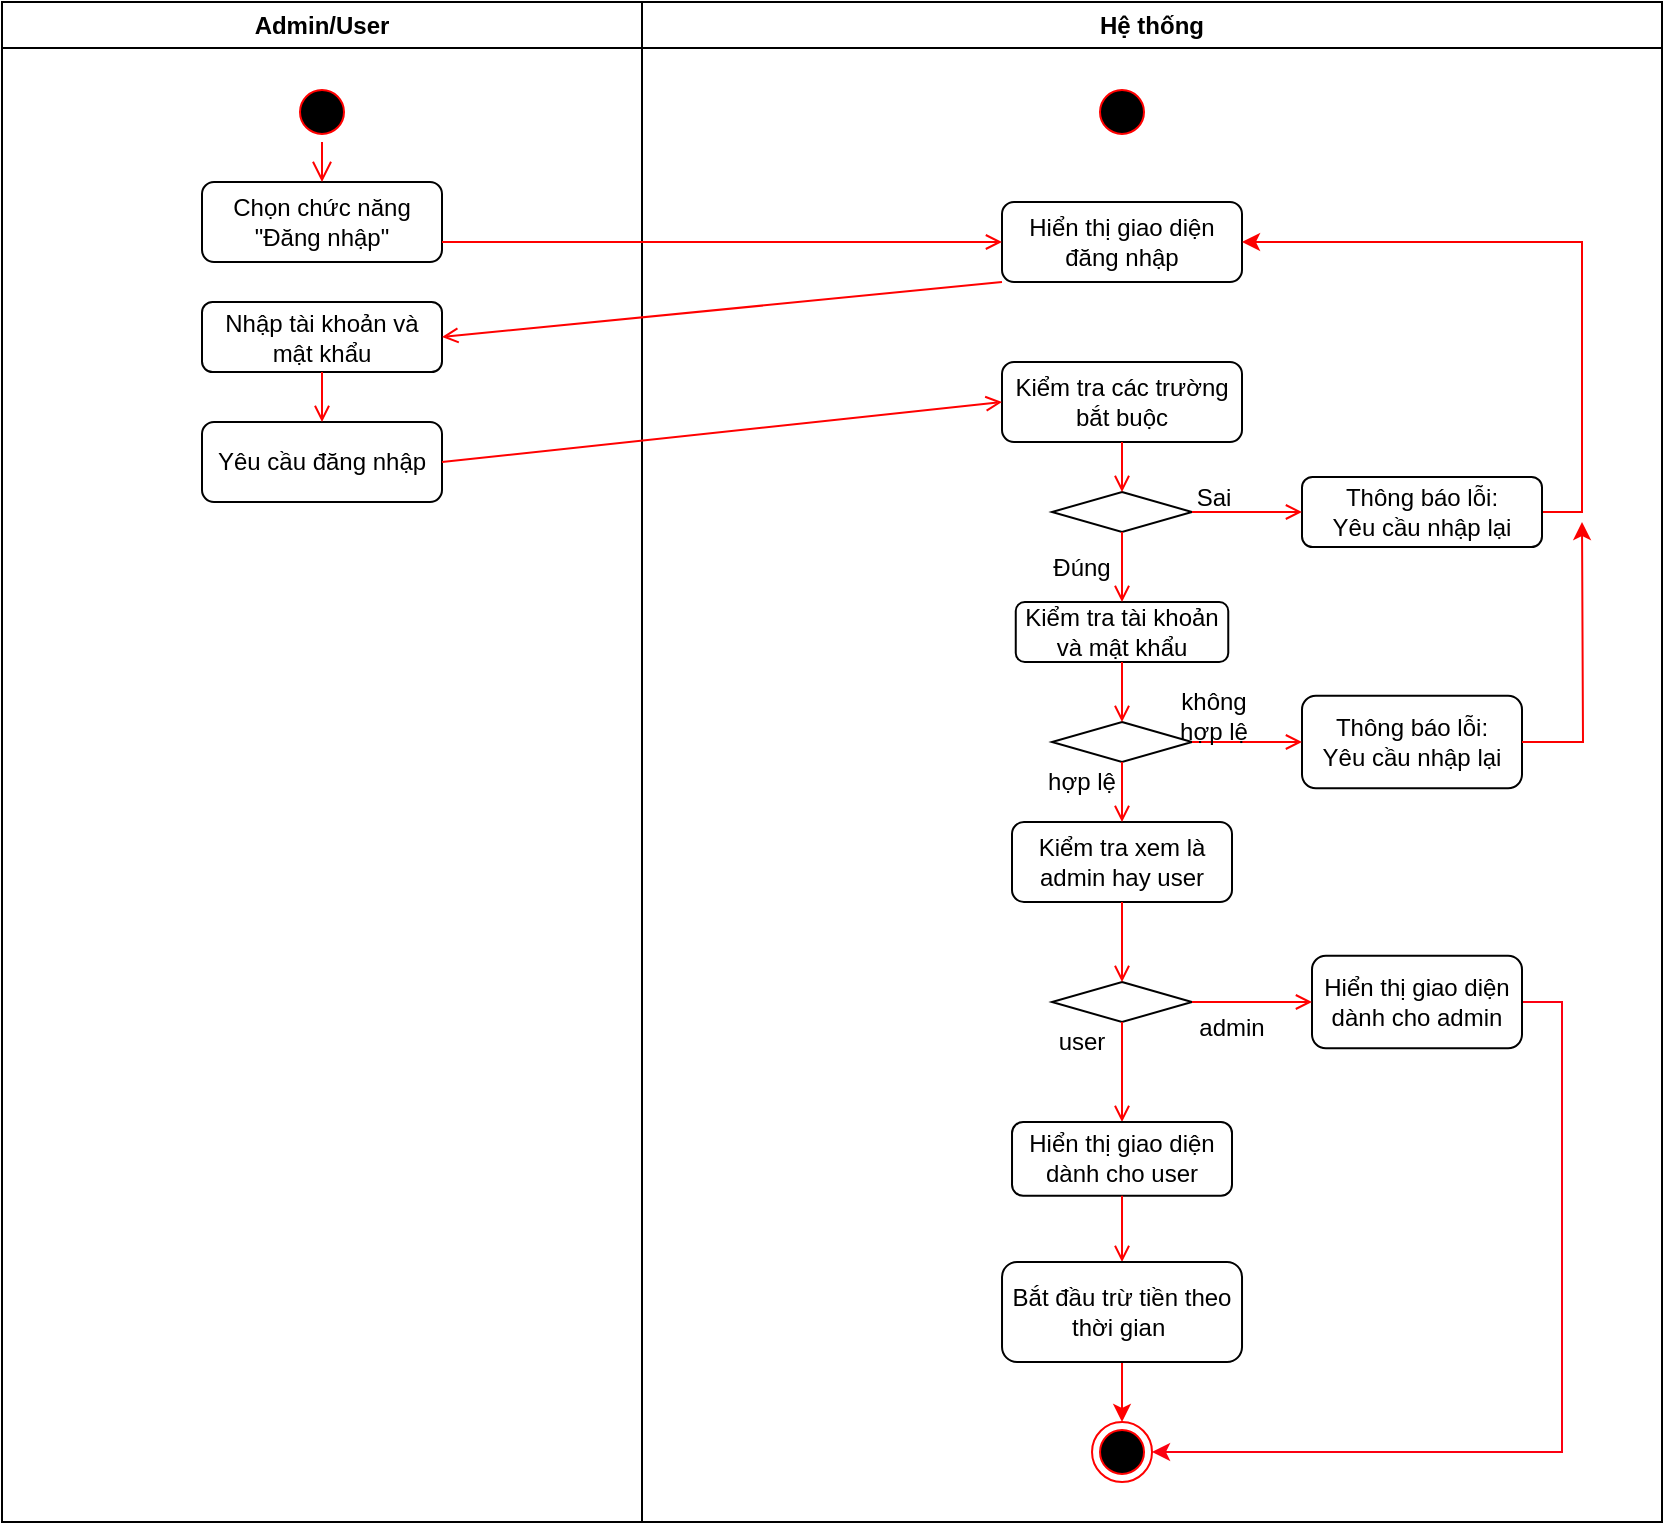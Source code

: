 <mxfile version="13.9.9" type="device" pages="6"><diagram name="DangNhap" id="e7e014a7-5840-1c2e-5031-d8a46d1fe8dd"><mxGraphModel dx="1662" dy="822" grid="1" gridSize="10" guides="1" tooltips="1" connect="1" arrows="1" fold="1" page="1" pageScale="1" pageWidth="1169" pageHeight="826" background="#ffffff" math="0" shadow="0"><root><mxCell id="0"/><mxCell id="1" parent="0"/><mxCell id="Chr_XSsTQVc3nQDEAZsj-41" value="Admin/User" style="swimlane;whiteSpace=wrap" parent="1" vertex="1"><mxGeometry x="120" y="70" width="320" height="760" as="geometry"/></mxCell><mxCell id="Chr_XSsTQVc3nQDEAZsj-42" value="" style="ellipse;shape=startState;fillColor=#000000;strokeColor=#ff0000;" parent="Chr_XSsTQVc3nQDEAZsj-41" vertex="1"><mxGeometry x="145" y="40" width="30" height="30" as="geometry"/></mxCell><mxCell id="Chr_XSsTQVc3nQDEAZsj-43" value="" style="edgeStyle=elbowEdgeStyle;elbow=horizontal;verticalAlign=bottom;endArrow=open;endSize=8;strokeColor=#FF0000;endFill=1;rounded=0" parent="Chr_XSsTQVc3nQDEAZsj-41" source="Chr_XSsTQVc3nQDEAZsj-44" edge="1"><mxGeometry x="100" y="40" as="geometry"><mxPoint x="115" y="110" as="targetPoint"/></mxGeometry></mxCell><mxCell id="Chr_XSsTQVc3nQDEAZsj-44" value="Chọn chức năng&lt;br&gt;&quot;Đăng nhập&quot;" style="rounded=1;whiteSpace=wrap;html=1;" parent="Chr_XSsTQVc3nQDEAZsj-41" vertex="1"><mxGeometry x="100" y="90" width="120" height="40" as="geometry"/></mxCell><mxCell id="Chr_XSsTQVc3nQDEAZsj-45" value="" style="edgeStyle=elbowEdgeStyle;elbow=horizontal;verticalAlign=bottom;endArrow=open;endSize=8;strokeColor=#FF0000;endFill=1;rounded=0" parent="Chr_XSsTQVc3nQDEAZsj-41" source="Chr_XSsTQVc3nQDEAZsj-42" target="Chr_XSsTQVc3nQDEAZsj-44" edge="1"><mxGeometry x="100" y="40" as="geometry"><mxPoint x="275" y="180" as="targetPoint"/><mxPoint x="275" y="140" as="sourcePoint"/></mxGeometry></mxCell><mxCell id="Chr_XSsTQVc3nQDEAZsj-46" value="Nhập tài khoản và mật khẩu" style="rounded=1;whiteSpace=wrap;html=1;" parent="Chr_XSsTQVc3nQDEAZsj-41" vertex="1"><mxGeometry x="100" y="150" width="120" height="35" as="geometry"/></mxCell><mxCell id="Chr_XSsTQVc3nQDEAZsj-47" value="Yêu cầu đăng nhập" style="rounded=1;whiteSpace=wrap;html=1;" parent="Chr_XSsTQVc3nQDEAZsj-41" vertex="1"><mxGeometry x="100" y="210" width="120" height="40" as="geometry"/></mxCell><mxCell id="Chr_XSsTQVc3nQDEAZsj-48" value="" style="endArrow=open;strokeColor=#FF0000;endFill=1;rounded=0;exitX=0.5;exitY=1;exitDx=0;exitDy=0;entryX=0.5;entryY=0;entryDx=0;entryDy=0;" parent="Chr_XSsTQVc3nQDEAZsj-41" source="Chr_XSsTQVc3nQDEAZsj-46" target="Chr_XSsTQVc3nQDEAZsj-47" edge="1"><mxGeometry relative="1" as="geometry"><mxPoint x="385" y="300" as="sourcePoint"/><mxPoint x="385" y="355" as="targetPoint"/></mxGeometry></mxCell><mxCell id="Chr_XSsTQVc3nQDEAZsj-49" value="Hệ thống" style="swimlane;whiteSpace=wrap" parent="1" vertex="1"><mxGeometry x="440" y="70" width="510" height="760" as="geometry"/></mxCell><mxCell id="Chr_XSsTQVc3nQDEAZsj-50" value="" style="ellipse;shape=startState;fillColor=#000000;strokeColor=#ff0000;" parent="Chr_XSsTQVc3nQDEAZsj-49" vertex="1"><mxGeometry x="225" y="40" width="30" height="30" as="geometry"/></mxCell><mxCell id="Chr_XSsTQVc3nQDEAZsj-51" value="Hiển thị giao diện đăng nhập" style="rounded=1;whiteSpace=wrap;html=1;" parent="Chr_XSsTQVc3nQDEAZsj-49" vertex="1"><mxGeometry x="180" y="100" width="120" height="40" as="geometry"/></mxCell><mxCell id="Chr_XSsTQVc3nQDEAZsj-52" value="Kiểm tra các trường bắt buộc" style="rounded=1;whiteSpace=wrap;html=1;" parent="Chr_XSsTQVc3nQDEAZsj-49" vertex="1"><mxGeometry x="180" y="180" width="120" height="40" as="geometry"/></mxCell><mxCell id="Chr_XSsTQVc3nQDEAZsj-53" value="" style="rhombus;whiteSpace=wrap;html=1;" parent="Chr_XSsTQVc3nQDEAZsj-49" vertex="1"><mxGeometry x="205" y="245" width="70" height="20" as="geometry"/></mxCell><mxCell id="Chr_XSsTQVc3nQDEAZsj-54" value="" style="endArrow=open;strokeColor=#FF0000;endFill=1;rounded=0;exitX=0.5;exitY=1;exitDx=0;exitDy=0;entryX=0.5;entryY=0;entryDx=0;entryDy=0;" parent="Chr_XSsTQVc3nQDEAZsj-49" source="Chr_XSsTQVc3nQDEAZsj-52" target="Chr_XSsTQVc3nQDEAZsj-53" edge="1"><mxGeometry relative="1" as="geometry"><mxPoint x="85" y="280" as="sourcePoint"/><mxPoint x="85" y="335" as="targetPoint"/></mxGeometry></mxCell><mxCell id="Chr_XSsTQVc3nQDEAZsj-55" style="rounded=0;orthogonalLoop=1;jettySize=auto;html=1;exitX=1;exitY=0.5;exitDx=0;exitDy=0;entryX=1;entryY=0.5;entryDx=0;entryDy=0;fillColor=#990000;edgeStyle=orthogonalEdgeStyle;strokeColor=#FC0000;" parent="Chr_XSsTQVc3nQDEAZsj-49" source="Chr_XSsTQVc3nQDEAZsj-56" target="Chr_XSsTQVc3nQDEAZsj-51" edge="1"><mxGeometry relative="1" as="geometry"/></mxCell><mxCell id="Chr_XSsTQVc3nQDEAZsj-56" value="Thông báo lỗi:&lt;br&gt;Yêu cầu nhập lại" style="rounded=1;whiteSpace=wrap;html=1;" parent="Chr_XSsTQVc3nQDEAZsj-49" vertex="1"><mxGeometry x="330" y="237.5" width="120" height="35" as="geometry"/></mxCell><mxCell id="Chr_XSsTQVc3nQDEAZsj-57" value="" style="endArrow=open;strokeColor=#FF0000;endFill=1;rounded=0;exitX=1;exitY=0.5;exitDx=0;exitDy=0;" parent="Chr_XSsTQVc3nQDEAZsj-49" source="Chr_XSsTQVc3nQDEAZsj-53" target="Chr_XSsTQVc3nQDEAZsj-56" edge="1"><mxGeometry relative="1" as="geometry"><mxPoint x="95" y="290" as="sourcePoint"/><mxPoint x="95" y="345" as="targetPoint"/></mxGeometry></mxCell><mxCell id="Chr_XSsTQVc3nQDEAZsj-58" value="Kiểm tra tài khoản và mật khẩu" style="rounded=1;whiteSpace=wrap;html=1;" parent="Chr_XSsTQVc3nQDEAZsj-49" vertex="1"><mxGeometry x="186.88" y="300" width="106.25" height="30" as="geometry"/></mxCell><mxCell id="Chr_XSsTQVc3nQDEAZsj-59" value="" style="endArrow=open;strokeColor=#FF0000;endFill=1;rounded=0;exitX=0.5;exitY=1;exitDx=0;exitDy=0;entryX=0.5;entryY=0;entryDx=0;entryDy=0;" parent="Chr_XSsTQVc3nQDEAZsj-49" source="Chr_XSsTQVc3nQDEAZsj-53" target="Chr_XSsTQVc3nQDEAZsj-58" edge="1"><mxGeometry relative="1" as="geometry"><mxPoint x="-110" y="350" as="sourcePoint"/><mxPoint x="20" y="350" as="targetPoint"/></mxGeometry></mxCell><mxCell id="Chr_XSsTQVc3nQDEAZsj-60" value="Sai" style="text;html=1;strokeColor=none;fillColor=none;align=center;verticalAlign=middle;whiteSpace=wrap;rounded=0;" parent="Chr_XSsTQVc3nQDEAZsj-49" vertex="1"><mxGeometry x="266.25" y="237.5" width="40" height="20" as="geometry"/></mxCell><mxCell id="Chr_XSsTQVc3nQDEAZsj-61" value="Đúng" style="text;html=1;strokeColor=none;fillColor=none;align=center;verticalAlign=middle;whiteSpace=wrap;rounded=0;" parent="Chr_XSsTQVc3nQDEAZsj-49" vertex="1"><mxGeometry x="200" y="272.5" width="40" height="20" as="geometry"/></mxCell><mxCell id="Chr_XSsTQVc3nQDEAZsj-62" value="" style="rhombus;whiteSpace=wrap;html=1;" parent="Chr_XSsTQVc3nQDEAZsj-49" vertex="1"><mxGeometry x="205" y="360" width="70" height="20" as="geometry"/></mxCell><mxCell id="Chr_XSsTQVc3nQDEAZsj-63" value="" style="endArrow=open;strokeColor=#FF0000;endFill=1;rounded=0;exitX=0.5;exitY=1;exitDx=0;exitDy=0;" parent="Chr_XSsTQVc3nQDEAZsj-49" source="Chr_XSsTQVc3nQDEAZsj-58" target="Chr_XSsTQVc3nQDEAZsj-62" edge="1"><mxGeometry relative="1" as="geometry"><mxPoint x="270" y="300" as="sourcePoint"/><mxPoint x="270" y="320" as="targetPoint"/></mxGeometry></mxCell><mxCell id="Chr_XSsTQVc3nQDEAZsj-64" value="Thông báo lỗi:&lt;br&gt;Yêu cầu nhập lại" style="rounded=1;whiteSpace=wrap;html=1;" parent="Chr_XSsTQVc3nQDEAZsj-49" vertex="1"><mxGeometry x="330" y="346.88" width="110" height="46.25" as="geometry"/></mxCell><mxCell id="Chr_XSsTQVc3nQDEAZsj-65" value="" style="endArrow=open;strokeColor=#FF0000;endFill=1;rounded=0;exitX=1;exitY=0.5;exitDx=0;exitDy=0;entryX=0;entryY=0.5;entryDx=0;entryDy=0;" parent="Chr_XSsTQVc3nQDEAZsj-49" source="Chr_XSsTQVc3nQDEAZsj-62" target="Chr_XSsTQVc3nQDEAZsj-64" edge="1"><mxGeometry relative="1" as="geometry"><mxPoint x="250" y="280" as="sourcePoint"/><mxPoint x="250" y="300" as="targetPoint"/></mxGeometry></mxCell><mxCell id="Chr_XSsTQVc3nQDEAZsj-66" value="không hợp lệ" style="text;html=1;strokeColor=none;fillColor=none;align=center;verticalAlign=middle;whiteSpace=wrap;rounded=0;" parent="Chr_XSsTQVc3nQDEAZsj-49" vertex="1"><mxGeometry x="266.25" y="346.88" width="40" height="20" as="geometry"/></mxCell><mxCell id="Chr_XSsTQVc3nQDEAZsj-67" value="hợp lệ" style="text;html=1;strokeColor=none;fillColor=none;align=center;verticalAlign=middle;whiteSpace=wrap;rounded=0;" parent="Chr_XSsTQVc3nQDEAZsj-49" vertex="1"><mxGeometry x="200" y="380" width="40" height="20" as="geometry"/></mxCell><mxCell id="Chr_XSsTQVc3nQDEAZsj-70" value="Kiểm tra xem là admin hay user" style="rounded=1;whiteSpace=wrap;html=1;" parent="Chr_XSsTQVc3nQDEAZsj-49" vertex="1"><mxGeometry x="185" y="410" width="110" height="40" as="geometry"/></mxCell><mxCell id="Chr_XSsTQVc3nQDEAZsj-71" value="" style="endArrow=open;strokeColor=#FF0000;endFill=1;rounded=0;entryX=0.5;entryY=0;entryDx=0;entryDy=0;exitX=0.5;exitY=1;exitDx=0;exitDy=0;" parent="Chr_XSsTQVc3nQDEAZsj-49" target="Chr_XSsTQVc3nQDEAZsj-70" edge="1" source="Chr_XSsTQVc3nQDEAZsj-62"><mxGeometry relative="1" as="geometry"><mxPoint x="240" y="450" as="sourcePoint"/><mxPoint x="250" y="450" as="targetPoint"/></mxGeometry></mxCell><mxCell id="Chr_XSsTQVc3nQDEAZsj-86" style="edgeStyle=orthogonalEdgeStyle;rounded=0;orthogonalLoop=1;jettySize=auto;html=1;exitX=1;exitY=0.5;exitDx=0;exitDy=0;strokeColor=#FC0011;entryX=1;entryY=0.5;entryDx=0;entryDy=0;" parent="Chr_XSsTQVc3nQDEAZsj-49" source="Chr_XSsTQVc3nQDEAZsj-77" target="0sXqa-sNGVRUYgGEoMlA-1" edge="1"><mxGeometry relative="1" as="geometry"><mxPoint x="300" y="770" as="targetPoint"/></mxGeometry></mxCell><mxCell id="Chr_XSsTQVc3nQDEAZsj-77" value="Hiển thị giao diện dành cho admin" style="rounded=1;whiteSpace=wrap;html=1;" parent="Chr_XSsTQVc3nQDEAZsj-49" vertex="1"><mxGeometry x="335" y="476.88" width="105" height="46.25" as="geometry"/></mxCell><mxCell id="Chr_XSsTQVc3nQDEAZsj-78" value="" style="rhombus;whiteSpace=wrap;html=1;" parent="Chr_XSsTQVc3nQDEAZsj-49" vertex="1"><mxGeometry x="205" y="490" width="70" height="20" as="geometry"/></mxCell><mxCell id="Chr_XSsTQVc3nQDEAZsj-81" value="" style="endArrow=open;strokeColor=#FF0000;endFill=1;rounded=0;exitX=0.5;exitY=1;exitDx=0;exitDy=0;entryX=0.5;entryY=0;entryDx=0;entryDy=0;" parent="Chr_XSsTQVc3nQDEAZsj-49" source="Chr_XSsTQVc3nQDEAZsj-70" target="Chr_XSsTQVc3nQDEAZsj-78" edge="1"><mxGeometry relative="1" as="geometry"><mxPoint x="-85" y="280" as="sourcePoint"/><mxPoint x="210" y="280" as="targetPoint"/></mxGeometry></mxCell><mxCell id="Chr_XSsTQVc3nQDEAZsj-80" value="" style="endArrow=open;strokeColor=#FF0000;endFill=1;rounded=0;exitX=1;exitY=0.5;exitDx=0;exitDy=0;entryX=0;entryY=0.5;entryDx=0;entryDy=0;" parent="Chr_XSsTQVc3nQDEAZsj-49" source="Chr_XSsTQVc3nQDEAZsj-78" target="Chr_XSsTQVc3nQDEAZsj-77" edge="1"><mxGeometry relative="1" as="geometry"><mxPoint x="-95" y="270" as="sourcePoint"/><mxPoint x="200" y="270" as="targetPoint"/></mxGeometry></mxCell><mxCell id="Chr_XSsTQVc3nQDEAZsj-79" value="" style="endArrow=open;strokeColor=#FF0000;endFill=1;rounded=0;exitX=0.5;exitY=1;exitDx=0;exitDy=0;entryX=0.5;entryY=0;entryDx=0;entryDy=0;" parent="Chr_XSsTQVc3nQDEAZsj-49" source="Chr_XSsTQVc3nQDEAZsj-78" target="Chr_XSsTQVc3nQDEAZsj-84" edge="1"><mxGeometry relative="1" as="geometry"><mxPoint x="-105" y="260" as="sourcePoint"/><mxPoint x="190" y="260" as="targetPoint"/></mxGeometry></mxCell><mxCell id="Chr_XSsTQVc3nQDEAZsj-83" value="user" style="text;html=1;strokeColor=none;fillColor=none;align=center;verticalAlign=middle;whiteSpace=wrap;rounded=0;" parent="Chr_XSsTQVc3nQDEAZsj-49" vertex="1"><mxGeometry x="200" y="510" width="40" height="20" as="geometry"/></mxCell><mxCell id="Chr_XSsTQVc3nQDEAZsj-84" value="Hiển thị giao diện dành cho user" style="rounded=1;whiteSpace=wrap;html=1;" parent="Chr_XSsTQVc3nQDEAZsj-49" vertex="1"><mxGeometry x="185.01" y="560" width="109.99" height="36.87" as="geometry"/></mxCell><mxCell id="Chr_XSsTQVc3nQDEAZsj-82" value="admin" style="text;html=1;strokeColor=none;fillColor=none;align=center;verticalAlign=middle;whiteSpace=wrap;rounded=0;" parent="Chr_XSsTQVc3nQDEAZsj-49" vertex="1"><mxGeometry x="275" y="503.13" width="40" height="20" as="geometry"/></mxCell><mxCell id="Chr_XSsTQVc3nQDEAZsj-85" value="" style="endArrow=open;strokeColor=#FF0000;endFill=1;rounded=0;exitX=0.5;exitY=1;exitDx=0;exitDy=0;entryX=0.5;entryY=0;entryDx=0;entryDy=0;" parent="Chr_XSsTQVc3nQDEAZsj-49" source="Chr_XSsTQVc3nQDEAZsj-84" edge="1" target="TXiriwvDP0fsffKuc-10-1"><mxGeometry relative="1" as="geometry"><mxPoint x="-135" y="240" as="sourcePoint"/><mxPoint x="240" y="750" as="targetPoint"/></mxGeometry></mxCell><mxCell id="0sXqa-sNGVRUYgGEoMlA-1" value="" style="ellipse;html=1;shape=endState;fillColor=#000000;strokeColor=#ff0000;" parent="Chr_XSsTQVc3nQDEAZsj-49" vertex="1"><mxGeometry x="225.01" y="710" width="30" height="30" as="geometry"/></mxCell><mxCell id="TXiriwvDP0fsffKuc-10-2" style="edgeStyle=orthogonalEdgeStyle;rounded=0;orthogonalLoop=1;jettySize=auto;html=1;exitX=0.5;exitY=1;exitDx=0;exitDy=0;strokeColor=#FF0000;" parent="Chr_XSsTQVc3nQDEAZsj-49" source="TXiriwvDP0fsffKuc-10-1" target="0sXqa-sNGVRUYgGEoMlA-1" edge="1"><mxGeometry relative="1" as="geometry"/></mxCell><mxCell id="TXiriwvDP0fsffKuc-10-1" value="Bắt đầu trừ tiền theo thời gian&amp;nbsp;" style="rounded=1;whiteSpace=wrap;html=1;" parent="Chr_XSsTQVc3nQDEAZsj-49" vertex="1"><mxGeometry x="180.01" y="630" width="120" height="50" as="geometry"/></mxCell><mxCell id="Chr_XSsTQVc3nQDEAZsj-73" value="" style="endArrow=open;strokeColor=#FF0000;endFill=1;rounded=0;exitX=1;exitY=0.75;exitDx=0;exitDy=0;entryX=0;entryY=0.5;entryDx=0;entryDy=0;" parent="1" source="Chr_XSsTQVc3nQDEAZsj-44" target="Chr_XSsTQVc3nQDEAZsj-51" edge="1"><mxGeometry relative="1" as="geometry"><mxPoint x="515" y="230" as="sourcePoint"/></mxGeometry></mxCell><mxCell id="Chr_XSsTQVc3nQDEAZsj-74" value="" style="endArrow=open;strokeColor=#FF0000;endFill=1;rounded=0;exitX=0;exitY=1;exitDx=0;exitDy=0;entryX=1;entryY=0.5;entryDx=0;entryDy=0;" parent="1" source="Chr_XSsTQVc3nQDEAZsj-51" target="Chr_XSsTQVc3nQDEAZsj-46" edge="1"><mxGeometry relative="1" as="geometry"><mxPoint x="570" y="315" as="sourcePoint"/><mxPoint x="590" y="315" as="targetPoint"/></mxGeometry></mxCell><mxCell id="Chr_XSsTQVc3nQDEAZsj-75" value="" style="endArrow=open;strokeColor=#FF0000;endFill=1;rounded=0;exitX=1;exitY=0.5;exitDx=0;exitDy=0;entryX=0;entryY=0.5;entryDx=0;entryDy=0;" parent="1" source="Chr_XSsTQVc3nQDEAZsj-47" target="Chr_XSsTQVc3nQDEAZsj-52" edge="1"><mxGeometry relative="1" as="geometry"><mxPoint x="515" y="340" as="sourcePoint"/></mxGeometry></mxCell><mxCell id="Chr_XSsTQVc3nQDEAZsj-76" style="edgeStyle=orthogonalEdgeStyle;rounded=0;orthogonalLoop=1;jettySize=auto;html=1;exitX=1;exitY=0.5;exitDx=0;exitDy=0;strokeColor=#FC0000;fillColor=#990000;" parent="1" source="Chr_XSsTQVc3nQDEAZsj-64" edge="1"><mxGeometry relative="1" as="geometry"><mxPoint x="910" y="330" as="targetPoint"/></mxGeometry></mxCell></root></mxGraphModel></diagram><diagram id="bt5cdAZZ-uBFX-b3XP5s" name="DangKi"><mxGraphModel dx="1662" dy="822" grid="1" gridSize="10" guides="1" tooltips="1" connect="1" arrows="1" fold="1" page="1" pageScale="1" pageWidth="850" pageHeight="1100" math="0" shadow="0"><root><mxCell id="3C69-mrkx3FNXs2jNkoH-0"/><mxCell id="3C69-mrkx3FNXs2jNkoH-1" parent="3C69-mrkx3FNXs2jNkoH-0"/><mxCell id="3C69-mrkx3FNXs2jNkoH-2" value="Admin/User" style="swimlane;whiteSpace=wrap" parent="3C69-mrkx3FNXs2jNkoH-1" vertex="1"><mxGeometry x="150" y="70" width="290" height="650" as="geometry"/></mxCell><mxCell id="3C69-mrkx3FNXs2jNkoH-3" value="" style="ellipse;shape=startState;fillColor=#000000;strokeColor=#ff0000;" parent="3C69-mrkx3FNXs2jNkoH-2" vertex="1"><mxGeometry x="100" y="40" width="30" height="30" as="geometry"/></mxCell><mxCell id="3C69-mrkx3FNXs2jNkoH-4" value="" style="edgeStyle=elbowEdgeStyle;elbow=horizontal;verticalAlign=bottom;endArrow=open;endSize=8;strokeColor=#FF0000;endFill=1;rounded=0" parent="3C69-mrkx3FNXs2jNkoH-2" source="3C69-mrkx3FNXs2jNkoH-5" edge="1"><mxGeometry x="100" y="40" as="geometry"><mxPoint x="115" y="110" as="targetPoint"/></mxGeometry></mxCell><mxCell id="3C69-mrkx3FNXs2jNkoH-5" value="Chọn chức năng&lt;br&gt;&quot;Đăng ký&quot;" style="rounded=1;whiteSpace=wrap;html=1;" parent="3C69-mrkx3FNXs2jNkoH-2" vertex="1"><mxGeometry x="55" y="90" width="120" height="40" as="geometry"/></mxCell><mxCell id="3C69-mrkx3FNXs2jNkoH-6" value="" style="edgeStyle=elbowEdgeStyle;elbow=horizontal;verticalAlign=bottom;endArrow=open;endSize=8;strokeColor=#FF0000;endFill=1;rounded=0" parent="3C69-mrkx3FNXs2jNkoH-2" source="3C69-mrkx3FNXs2jNkoH-3" target="3C69-mrkx3FNXs2jNkoH-5" edge="1"><mxGeometry x="100" y="40" as="geometry"><mxPoint x="275" y="180" as="targetPoint"/><mxPoint x="275" y="140" as="sourcePoint"/></mxGeometry></mxCell><mxCell id="3C69-mrkx3FNXs2jNkoH-7" value="Nhập thông tin" style="rounded=1;whiteSpace=wrap;html=1;" parent="3C69-mrkx3FNXs2jNkoH-2" vertex="1"><mxGeometry x="55" y="160" width="120" height="35" as="geometry"/></mxCell><mxCell id="3C69-mrkx3FNXs2jNkoH-8" value="Yêu cầu đăng ký" style="rounded=1;whiteSpace=wrap;html=1;" parent="3C69-mrkx3FNXs2jNkoH-2" vertex="1"><mxGeometry x="55" y="230" width="120" height="40" as="geometry"/></mxCell><mxCell id="3C69-mrkx3FNXs2jNkoH-9" value="" style="endArrow=open;strokeColor=#FF0000;endFill=1;rounded=0;exitX=0.5;exitY=1;exitDx=0;exitDy=0;entryX=0.5;entryY=0;entryDx=0;entryDy=0;" parent="3C69-mrkx3FNXs2jNkoH-2" source="3C69-mrkx3FNXs2jNkoH-7" target="3C69-mrkx3FNXs2jNkoH-8" edge="1"><mxGeometry relative="1" as="geometry"><mxPoint x="385" y="300" as="sourcePoint"/><mxPoint x="385" y="355" as="targetPoint"/></mxGeometry></mxCell><mxCell id="3C69-mrkx3FNXs2jNkoH-10" value="Hệ thống" style="swimlane;whiteSpace=wrap" parent="3C69-mrkx3FNXs2jNkoH-1" vertex="1"><mxGeometry x="440" y="70" width="480" height="650" as="geometry"/></mxCell><mxCell id="3C69-mrkx3FNXs2jNkoH-11" value="" style="ellipse;shape=startState;fillColor=#000000;strokeColor=#ff0000;" parent="3C69-mrkx3FNXs2jNkoH-10" vertex="1"><mxGeometry x="225" y="40" width="30" height="30" as="geometry"/></mxCell><mxCell id="3C69-mrkx3FNXs2jNkoH-12" value="Hiển thị giao diện đăng ký" style="rounded=1;whiteSpace=wrap;html=1;" parent="3C69-mrkx3FNXs2jNkoH-10" vertex="1"><mxGeometry x="180" y="90" width="120" height="40" as="geometry"/></mxCell><mxCell id="3C69-mrkx3FNXs2jNkoH-13" value="Kiểm tra các trường bắt buộc" style="rounded=1;whiteSpace=wrap;html=1;" parent="3C69-mrkx3FNXs2jNkoH-10" vertex="1"><mxGeometry x="180" y="230" width="120" height="40" as="geometry"/></mxCell><mxCell id="3C69-mrkx3FNXs2jNkoH-14" value="" style="rhombus;whiteSpace=wrap;html=1;" parent="3C69-mrkx3FNXs2jNkoH-10" vertex="1"><mxGeometry x="200" y="290" width="80" height="30" as="geometry"/></mxCell><mxCell id="3C69-mrkx3FNXs2jNkoH-15" value="" style="endArrow=open;strokeColor=#FF0000;endFill=1;rounded=0;exitX=0.5;exitY=1;exitDx=0;exitDy=0;entryX=0.5;entryY=0;entryDx=0;entryDy=0;" parent="3C69-mrkx3FNXs2jNkoH-10" source="3C69-mrkx3FNXs2jNkoH-13" target="3C69-mrkx3FNXs2jNkoH-14" edge="1"><mxGeometry relative="1" as="geometry"><mxPoint x="85" y="280" as="sourcePoint"/><mxPoint x="85" y="335" as="targetPoint"/></mxGeometry></mxCell><mxCell id="3C69-mrkx3FNXs2jNkoH-16" style="rounded=0;orthogonalLoop=1;jettySize=auto;html=1;exitX=1;exitY=0.5;exitDx=0;exitDy=0;entryX=1;entryY=0.5;entryDx=0;entryDy=0;fillColor=#990000;edgeStyle=orthogonalEdgeStyle;strokeColor=#FC0000;" parent="3C69-mrkx3FNXs2jNkoH-10" source="3C69-mrkx3FNXs2jNkoH-17" target="3C69-mrkx3FNXs2jNkoH-12" edge="1"><mxGeometry relative="1" as="geometry"/></mxCell><mxCell id="3C69-mrkx3FNXs2jNkoH-17" value="Thông báo lỗi:&lt;br&gt;Yêu cầu nhập lại" style="rounded=1;whiteSpace=wrap;html=1;" parent="3C69-mrkx3FNXs2jNkoH-10" vertex="1"><mxGeometry x="320" y="285" width="120" height="35" as="geometry"/></mxCell><mxCell id="3C69-mrkx3FNXs2jNkoH-18" value="" style="endArrow=open;strokeColor=#FF0000;endFill=1;rounded=0;exitX=1;exitY=0.5;exitDx=0;exitDy=0;" parent="3C69-mrkx3FNXs2jNkoH-10" source="3C69-mrkx3FNXs2jNkoH-14" target="3C69-mrkx3FNXs2jNkoH-17" edge="1"><mxGeometry relative="1" as="geometry"><mxPoint x="95" y="290" as="sourcePoint"/><mxPoint x="95" y="345" as="targetPoint"/></mxGeometry></mxCell><mxCell id="3C69-mrkx3FNXs2jNkoH-19" value="Kiểm tra mật khẩu:&lt;br&gt;xác nhận mật khẩu có trùng mật khẩu đăng kí" style="rounded=1;whiteSpace=wrap;html=1;" parent="3C69-mrkx3FNXs2jNkoH-10" vertex="1"><mxGeometry x="167.5" y="350" width="145" height="60" as="geometry"/></mxCell><mxCell id="3C69-mrkx3FNXs2jNkoH-20" value="" style="endArrow=open;strokeColor=#FF0000;endFill=1;rounded=0;exitX=0.5;exitY=1;exitDx=0;exitDy=0;entryX=0.5;entryY=0;entryDx=0;entryDy=0;" parent="3C69-mrkx3FNXs2jNkoH-10" source="3C69-mrkx3FNXs2jNkoH-14" target="3C69-mrkx3FNXs2jNkoH-19" edge="1"><mxGeometry relative="1" as="geometry"><mxPoint x="-110" y="350" as="sourcePoint"/><mxPoint x="20" y="350" as="targetPoint"/></mxGeometry></mxCell><mxCell id="3C69-mrkx3FNXs2jNkoH-21" value="Sai" style="text;html=1;strokeColor=none;fillColor=none;align=center;verticalAlign=middle;whiteSpace=wrap;rounded=0;" parent="3C69-mrkx3FNXs2jNkoH-10" vertex="1"><mxGeometry x="270" y="285" width="40" height="20" as="geometry"/></mxCell><mxCell id="3C69-mrkx3FNXs2jNkoH-22" value="Đúng" style="text;html=1;strokeColor=none;fillColor=none;align=center;verticalAlign=middle;whiteSpace=wrap;rounded=0;" parent="3C69-mrkx3FNXs2jNkoH-10" vertex="1"><mxGeometry x="200" y="320" width="40" height="20" as="geometry"/></mxCell><mxCell id="3C69-mrkx3FNXs2jNkoH-23" value="" style="rhombus;whiteSpace=wrap;html=1;" parent="3C69-mrkx3FNXs2jNkoH-10" vertex="1"><mxGeometry x="200" y="440" width="80" height="30" as="geometry"/></mxCell><mxCell id="3C69-mrkx3FNXs2jNkoH-24" value="" style="endArrow=open;strokeColor=#FF0000;endFill=1;rounded=0;exitX=0.5;exitY=1;exitDx=0;exitDy=0;" parent="3C69-mrkx3FNXs2jNkoH-10" source="3C69-mrkx3FNXs2jNkoH-19" target="3C69-mrkx3FNXs2jNkoH-23" edge="1"><mxGeometry relative="1" as="geometry"><mxPoint x="270" y="300" as="sourcePoint"/><mxPoint x="270" y="320" as="targetPoint"/></mxGeometry></mxCell><mxCell id="3C69-mrkx3FNXs2jNkoH-25" value="Thông báo lỗi:&lt;br&gt;Mật khẩu không trùng khớp" style="rounded=1;whiteSpace=wrap;html=1;" parent="3C69-mrkx3FNXs2jNkoH-10" vertex="1"><mxGeometry x="320" y="428.75" width="120" height="52.5" as="geometry"/></mxCell><mxCell id="3C69-mrkx3FNXs2jNkoH-26" value="" style="endArrow=open;strokeColor=#FF0000;endFill=1;rounded=0;exitX=1;exitY=0.5;exitDx=0;exitDy=0;entryX=0;entryY=0.5;entryDx=0;entryDy=0;" parent="3C69-mrkx3FNXs2jNkoH-10" source="3C69-mrkx3FNXs2jNkoH-23" target="3C69-mrkx3FNXs2jNkoH-25" edge="1"><mxGeometry relative="1" as="geometry"><mxPoint x="250" y="280" as="sourcePoint"/><mxPoint x="250" y="300" as="targetPoint"/></mxGeometry></mxCell><mxCell id="3C69-mrkx3FNXs2jNkoH-27" value="Sai" style="text;html=1;strokeColor=none;fillColor=none;align=center;verticalAlign=middle;whiteSpace=wrap;rounded=0;" parent="3C69-mrkx3FNXs2jNkoH-10" vertex="1"><mxGeometry x="280" y="428.75" width="40" height="20" as="geometry"/></mxCell><mxCell id="3C69-mrkx3FNXs2jNkoH-28" value="Đúng" style="text;html=1;strokeColor=none;fillColor=none;align=center;verticalAlign=middle;whiteSpace=wrap;rounded=0;" parent="3C69-mrkx3FNXs2jNkoH-10" vertex="1"><mxGeometry x="200" y="470" width="40" height="20" as="geometry"/></mxCell><mxCell id="3C69-mrkx3FNXs2jNkoH-31" value="Lưu tài khoản và thông báo đăng kí thành công" style="rounded=1;whiteSpace=wrap;html=1;" parent="3C69-mrkx3FNXs2jNkoH-10" vertex="1"><mxGeometry x="180" y="510" width="120" height="50" as="geometry"/></mxCell><mxCell id="3C69-mrkx3FNXs2jNkoH-32" value="" style="endArrow=open;strokeColor=#FF0000;endFill=1;rounded=0;exitX=1;exitY=0;exitDx=0;exitDy=0;entryX=0.5;entryY=0;entryDx=0;entryDy=0;" parent="3C69-mrkx3FNXs2jNkoH-10" source="3C69-mrkx3FNXs2jNkoH-28" target="3C69-mrkx3FNXs2jNkoH-31" edge="1"><mxGeometry relative="1" as="geometry"><mxPoint x="250" y="420" as="sourcePoint"/><mxPoint x="250" y="450" as="targetPoint"/></mxGeometry></mxCell><mxCell id="3C69-mrkx3FNXs2jNkoH-33" value="" style="endArrow=open;strokeColor=#FF0000;endFill=1;rounded=0;exitX=0.5;exitY=1;exitDx=0;exitDy=0;entryX=0.5;entryY=0;entryDx=0;entryDy=0;" parent="3C69-mrkx3FNXs2jNkoH-10" source="3C69-mrkx3FNXs2jNkoH-31" edge="1"><mxGeometry relative="1" as="geometry"><mxPoint x="-105" y="260" as="sourcePoint"/><mxPoint x="240" y="600" as="targetPoint"/></mxGeometry></mxCell><mxCell id="3C69-mrkx3FNXs2jNkoH-38" value="" style="ellipse;html=1;shape=endState;fillColor=#000000;strokeColor=#ff0000;" parent="3C69-mrkx3FNXs2jNkoH-10" vertex="1"><mxGeometry x="225" y="600" width="30" height="30" as="geometry"/></mxCell><mxCell id="3C69-mrkx3FNXs2jNkoH-34" value="" style="endArrow=open;strokeColor=#FF0000;endFill=1;rounded=0;exitX=1;exitY=0.75;exitDx=0;exitDy=0;entryX=0;entryY=0.5;entryDx=0;entryDy=0;" parent="3C69-mrkx3FNXs2jNkoH-1" source="3C69-mrkx3FNXs2jNkoH-5" target="3C69-mrkx3FNXs2jNkoH-12" edge="1"><mxGeometry relative="1" as="geometry"><mxPoint x="515" y="230" as="sourcePoint"/></mxGeometry></mxCell><mxCell id="3C69-mrkx3FNXs2jNkoH-35" value="" style="endArrow=open;strokeColor=#FF0000;endFill=1;rounded=0;exitX=0;exitY=1;exitDx=0;exitDy=0;entryX=1;entryY=0.5;entryDx=0;entryDy=0;" parent="3C69-mrkx3FNXs2jNkoH-1" source="3C69-mrkx3FNXs2jNkoH-12" target="3C69-mrkx3FNXs2jNkoH-7" edge="1"><mxGeometry relative="1" as="geometry"><mxPoint x="570" y="315" as="sourcePoint"/><mxPoint x="590" y="315" as="targetPoint"/></mxGeometry></mxCell><mxCell id="3C69-mrkx3FNXs2jNkoH-36" value="" style="endArrow=open;strokeColor=#FF0000;endFill=1;rounded=0;exitX=1;exitY=0.5;exitDx=0;exitDy=0;entryX=0;entryY=0.5;entryDx=0;entryDy=0;" parent="3C69-mrkx3FNXs2jNkoH-1" source="3C69-mrkx3FNXs2jNkoH-8" target="3C69-mrkx3FNXs2jNkoH-13" edge="1"><mxGeometry relative="1" as="geometry"><mxPoint x="515" y="340" as="sourcePoint"/></mxGeometry></mxCell><mxCell id="3C69-mrkx3FNXs2jNkoH-37" style="edgeStyle=orthogonalEdgeStyle;rounded=0;orthogonalLoop=1;jettySize=auto;html=1;exitX=1;exitY=0.5;exitDx=0;exitDy=0;strokeColor=#FC0000;fillColor=#990000;" parent="3C69-mrkx3FNXs2jNkoH-1" source="3C69-mrkx3FNXs2jNkoH-25" edge="1"><mxGeometry relative="1" as="geometry"><mxPoint x="900" y="370" as="targetPoint"/></mxGeometry></mxCell></root></mxGraphModel></diagram><diagram id="LEXPH6aqdq1oVch2vTKr" name="SuaThongTinCaNhan"><mxGraphModel dx="1662" dy="822" grid="1" gridSize="10" guides="1" tooltips="1" connect="1" arrows="1" fold="1" page="1" pageScale="1" pageWidth="850" pageHeight="1100" math="0" shadow="0"><root><mxCell id="2aBiVwWw7nbAz9YMsb7z-0"/><mxCell id="2aBiVwWw7nbAz9YMsb7z-1" parent="2aBiVwWw7nbAz9YMsb7z-0"/><mxCell id="2aBiVwWw7nbAz9YMsb7z-2" value="Admin/User" style="swimlane;whiteSpace=wrap" parent="2aBiVwWw7nbAz9YMsb7z-1" vertex="1"><mxGeometry x="160" y="80" width="290" height="650" as="geometry"/></mxCell><mxCell id="2aBiVwWw7nbAz9YMsb7z-3" value="" style="ellipse;shape=startState;fillColor=#000000;strokeColor=#ff0000;" parent="2aBiVwWw7nbAz9YMsb7z-2" vertex="1"><mxGeometry x="100" y="40" width="30" height="30" as="geometry"/></mxCell><mxCell id="2aBiVwWw7nbAz9YMsb7z-4" value="" style="edgeStyle=elbowEdgeStyle;elbow=horizontal;verticalAlign=bottom;endArrow=open;endSize=8;strokeColor=#FF0000;endFill=1;rounded=0" parent="2aBiVwWw7nbAz9YMsb7z-2" source="2aBiVwWw7nbAz9YMsb7z-5" edge="1"><mxGeometry x="100" y="40" as="geometry"><mxPoint x="115" y="110" as="targetPoint"/></mxGeometry></mxCell><mxCell id="2aBiVwWw7nbAz9YMsb7z-5" value="Chọn chức năng&lt;br&gt;&quot;Chỉnh sửa thông tin cá nhân&quot;" style="rounded=1;whiteSpace=wrap;html=1;" parent="2aBiVwWw7nbAz9YMsb7z-2" vertex="1"><mxGeometry x="55" y="90" width="120" height="50" as="geometry"/></mxCell><mxCell id="2aBiVwWw7nbAz9YMsb7z-6" value="" style="edgeStyle=elbowEdgeStyle;elbow=horizontal;verticalAlign=bottom;endArrow=open;endSize=8;strokeColor=#FF0000;endFill=1;rounded=0" parent="2aBiVwWw7nbAz9YMsb7z-2" source="2aBiVwWw7nbAz9YMsb7z-3" target="2aBiVwWw7nbAz9YMsb7z-5" edge="1"><mxGeometry x="100" y="40" as="geometry"><mxPoint x="275" y="180" as="targetPoint"/><mxPoint x="275" y="140" as="sourcePoint"/></mxGeometry></mxCell><mxCell id="2aBiVwWw7nbAz9YMsb7z-7" value="Sửa thông tin cá nhân của mình" style="rounded=1;whiteSpace=wrap;html=1;" parent="2aBiVwWw7nbAz9YMsb7z-2" vertex="1"><mxGeometry x="55" y="160" width="120" height="35" as="geometry"/></mxCell><mxCell id="2aBiVwWw7nbAz9YMsb7z-8" value="Yêu cầu:&lt;br&gt;Lưu chỉnh sửa" style="rounded=1;whiteSpace=wrap;html=1;" parent="2aBiVwWw7nbAz9YMsb7z-2" vertex="1"><mxGeometry x="55" y="230" width="120" height="40" as="geometry"/></mxCell><mxCell id="2aBiVwWw7nbAz9YMsb7z-9" value="" style="endArrow=open;strokeColor=#FF0000;endFill=1;rounded=0;exitX=0.5;exitY=1;exitDx=0;exitDy=0;entryX=0.5;entryY=0;entryDx=0;entryDy=0;" parent="2aBiVwWw7nbAz9YMsb7z-2" source="2aBiVwWw7nbAz9YMsb7z-7" target="2aBiVwWw7nbAz9YMsb7z-8" edge="1"><mxGeometry relative="1" as="geometry"><mxPoint x="385" y="300" as="sourcePoint"/><mxPoint x="385" y="355" as="targetPoint"/></mxGeometry></mxCell><mxCell id="2aBiVwWw7nbAz9YMsb7z-10" value="" style="rhombus;whiteSpace=wrap;html=1;" parent="2aBiVwWw7nbAz9YMsb7z-2" vertex="1"><mxGeometry x="75" y="310" width="80" height="30" as="geometry"/></mxCell><mxCell id="2aBiVwWw7nbAz9YMsb7z-11" value="" style="endArrow=open;strokeColor=#FF0000;endFill=1;rounded=0;exitX=0.5;exitY=1;exitDx=0;exitDy=0;entryX=0.5;entryY=0;entryDx=0;entryDy=0;" parent="2aBiVwWw7nbAz9YMsb7z-2" source="2aBiVwWw7nbAz9YMsb7z-8" target="2aBiVwWw7nbAz9YMsb7z-10" edge="1"><mxGeometry relative="1" as="geometry"><mxPoint x="125" y="205" as="sourcePoint"/><mxPoint x="125" y="240" as="targetPoint"/></mxGeometry></mxCell><mxCell id="2aBiVwWw7nbAz9YMsb7z-12" value="Đúng" style="text;html=1;strokeColor=none;fillColor=none;align=center;verticalAlign=middle;whiteSpace=wrap;rounded=0;" parent="2aBiVwWw7nbAz9YMsb7z-2" vertex="1"><mxGeometry x="155" y="300" width="40" height="20" as="geometry"/></mxCell><mxCell id="2aBiVwWw7nbAz9YMsb7z-13" value="Sai" style="text;html=1;strokeColor=none;fillColor=none;align=center;verticalAlign=middle;whiteSpace=wrap;rounded=0;" parent="2aBiVwWw7nbAz9YMsb7z-2" vertex="1"><mxGeometry x="115" y="340" width="40" height="20" as="geometry"/></mxCell><mxCell id="2aBiVwWw7nbAz9YMsb7z-14" value="Hệ thống" style="swimlane;whiteSpace=wrap" parent="2aBiVwWw7nbAz9YMsb7z-1" vertex="1"><mxGeometry x="450" y="80" width="480" height="650" as="geometry"/></mxCell><mxCell id="2aBiVwWw7nbAz9YMsb7z-15" value="" style="ellipse;shape=startState;fillColor=#000000;strokeColor=#ff0000;" parent="2aBiVwWw7nbAz9YMsb7z-14" vertex="1"><mxGeometry x="225" y="40" width="30" height="30" as="geometry"/></mxCell><mxCell id="2aBiVwWw7nbAz9YMsb7z-16" value="Hiển thị giao diện thông tin cá nhân" style="rounded=1;whiteSpace=wrap;html=1;" parent="2aBiVwWw7nbAz9YMsb7z-14" vertex="1"><mxGeometry x="180" y="110" width="120" height="40" as="geometry"/></mxCell><mxCell id="2aBiVwWw7nbAz9YMsb7z-17" value="Kiểm tra các trường bắt buộc" style="rounded=1;whiteSpace=wrap;html=1;" parent="2aBiVwWw7nbAz9YMsb7z-14" vertex="1"><mxGeometry x="180" y="230" width="120" height="40" as="geometry"/></mxCell><mxCell id="2aBiVwWw7nbAz9YMsb7z-18" value="" style="rhombus;whiteSpace=wrap;html=1;" parent="2aBiVwWw7nbAz9YMsb7z-14" vertex="1"><mxGeometry x="200" y="290" width="80" height="30" as="geometry"/></mxCell><mxCell id="2aBiVwWw7nbAz9YMsb7z-19" value="" style="endArrow=open;strokeColor=#FF0000;endFill=1;rounded=0;exitX=0.5;exitY=1;exitDx=0;exitDy=0;entryX=0.5;entryY=0;entryDx=0;entryDy=0;" parent="2aBiVwWw7nbAz9YMsb7z-14" source="2aBiVwWw7nbAz9YMsb7z-17" target="2aBiVwWw7nbAz9YMsb7z-18" edge="1"><mxGeometry relative="1" as="geometry"><mxPoint x="85" y="280" as="sourcePoint"/><mxPoint x="85" y="335" as="targetPoint"/></mxGeometry></mxCell><mxCell id="2aBiVwWw7nbAz9YMsb7z-20" style="rounded=0;orthogonalLoop=1;jettySize=auto;html=1;exitX=1;exitY=0.5;exitDx=0;exitDy=0;entryX=1;entryY=0.5;entryDx=0;entryDy=0;fillColor=#990000;edgeStyle=orthogonalEdgeStyle;strokeColor=#FC0000;" parent="2aBiVwWw7nbAz9YMsb7z-14" source="2aBiVwWw7nbAz9YMsb7z-21" target="2aBiVwWw7nbAz9YMsb7z-16" edge="1"><mxGeometry relative="1" as="geometry"/></mxCell><mxCell id="2aBiVwWw7nbAz9YMsb7z-21" value="Thông báo lỗi:&lt;br&gt;Yêu cầu nhập đầy đủ các trường bắt buộc" style="rounded=1;whiteSpace=wrap;html=1;" parent="2aBiVwWw7nbAz9YMsb7z-14" vertex="1"><mxGeometry x="320" y="277.5" width="120" height="55" as="geometry"/></mxCell><mxCell id="2aBiVwWw7nbAz9YMsb7z-22" value="" style="endArrow=open;strokeColor=#FF0000;endFill=1;rounded=0;exitX=1;exitY=0.5;exitDx=0;exitDy=0;" parent="2aBiVwWw7nbAz9YMsb7z-14" source="2aBiVwWw7nbAz9YMsb7z-18" target="2aBiVwWw7nbAz9YMsb7z-21" edge="1"><mxGeometry relative="1" as="geometry"><mxPoint x="95" y="290" as="sourcePoint"/><mxPoint x="95" y="345" as="targetPoint"/></mxGeometry></mxCell><mxCell id="2aBiVwWw7nbAz9YMsb7z-23" value="Kiểm tra nhập thông tin hợp lệ" style="rounded=1;whiteSpace=wrap;html=1;" parent="2aBiVwWw7nbAz9YMsb7z-14" vertex="1"><mxGeometry x="167.5" y="350" width="145" height="40" as="geometry"/></mxCell><mxCell id="2aBiVwWw7nbAz9YMsb7z-24" value="" style="endArrow=open;strokeColor=#FF0000;endFill=1;rounded=0;exitX=0.5;exitY=1;exitDx=0;exitDy=0;entryX=0.5;entryY=0;entryDx=0;entryDy=0;" parent="2aBiVwWw7nbAz9YMsb7z-14" source="2aBiVwWw7nbAz9YMsb7z-18" target="2aBiVwWw7nbAz9YMsb7z-23" edge="1"><mxGeometry relative="1" as="geometry"><mxPoint x="-110" y="350" as="sourcePoint"/><mxPoint x="20" y="350" as="targetPoint"/></mxGeometry></mxCell><mxCell id="2aBiVwWw7nbAz9YMsb7z-25" value="Sai" style="text;html=1;strokeColor=none;fillColor=none;align=center;verticalAlign=middle;whiteSpace=wrap;rounded=0;" parent="2aBiVwWw7nbAz9YMsb7z-14" vertex="1"><mxGeometry x="270" y="285" width="40" height="20" as="geometry"/></mxCell><mxCell id="2aBiVwWw7nbAz9YMsb7z-26" value="Đúng" style="text;html=1;strokeColor=none;fillColor=none;align=center;verticalAlign=middle;whiteSpace=wrap;rounded=0;" parent="2aBiVwWw7nbAz9YMsb7z-14" vertex="1"><mxGeometry x="200" y="320" width="40" height="20" as="geometry"/></mxCell><mxCell id="2aBiVwWw7nbAz9YMsb7z-27" value="" style="rhombus;whiteSpace=wrap;html=1;" parent="2aBiVwWw7nbAz9YMsb7z-14" vertex="1"><mxGeometry x="200" y="428.75" width="80" height="30" as="geometry"/></mxCell><mxCell id="2aBiVwWw7nbAz9YMsb7z-28" value="" style="endArrow=open;strokeColor=#FF0000;endFill=1;rounded=0;exitX=0.5;exitY=1;exitDx=0;exitDy=0;" parent="2aBiVwWw7nbAz9YMsb7z-14" source="2aBiVwWw7nbAz9YMsb7z-23" target="2aBiVwWw7nbAz9YMsb7z-27" edge="1"><mxGeometry relative="1" as="geometry"><mxPoint x="270" y="300" as="sourcePoint"/><mxPoint x="270" y="320" as="targetPoint"/></mxGeometry></mxCell><mxCell id="2aBiVwWw7nbAz9YMsb7z-29" value="Thông báo lỗi:&lt;br&gt;Yêu cầu nhập lại" style="rounded=1;whiteSpace=wrap;html=1;" parent="2aBiVwWw7nbAz9YMsb7z-14" vertex="1"><mxGeometry x="320" y="417.5" width="120" height="52.5" as="geometry"/></mxCell><mxCell id="2aBiVwWw7nbAz9YMsb7z-30" value="" style="endArrow=open;strokeColor=#FF0000;endFill=1;rounded=0;exitX=1;exitY=0.5;exitDx=0;exitDy=0;entryX=0;entryY=0.5;entryDx=0;entryDy=0;" parent="2aBiVwWw7nbAz9YMsb7z-14" source="2aBiVwWw7nbAz9YMsb7z-27" target="2aBiVwWw7nbAz9YMsb7z-29" edge="1"><mxGeometry relative="1" as="geometry"><mxPoint x="250" y="280" as="sourcePoint"/><mxPoint x="250" y="300" as="targetPoint"/></mxGeometry></mxCell><mxCell id="2aBiVwWw7nbAz9YMsb7z-31" value="không hợp lệ" style="text;html=1;strokeColor=none;fillColor=none;align=center;verticalAlign=middle;whiteSpace=wrap;rounded=0;" parent="2aBiVwWw7nbAz9YMsb7z-14" vertex="1"><mxGeometry x="272.5" y="417.5" width="40" height="20" as="geometry"/></mxCell><mxCell id="2aBiVwWw7nbAz9YMsb7z-32" value="hợp lệ" style="text;html=1;strokeColor=none;fillColor=none;align=center;verticalAlign=middle;whiteSpace=wrap;rounded=0;" parent="2aBiVwWw7nbAz9YMsb7z-14" vertex="1"><mxGeometry x="200" y="470" width="40" height="20" as="geometry"/></mxCell><mxCell id="2aBiVwWw7nbAz9YMsb7z-35" value="Cập nhật thông tin thành công" style="rounded=1;whiteSpace=wrap;html=1;" parent="2aBiVwWw7nbAz9YMsb7z-14" vertex="1"><mxGeometry x="180" y="510" width="120" height="50" as="geometry"/></mxCell><mxCell id="2aBiVwWw7nbAz9YMsb7z-36" value="" style="endArrow=open;strokeColor=#FF0000;endFill=1;rounded=0;exitX=0.5;exitY=1;exitDx=0;exitDy=0;entryX=0.5;entryY=0;entryDx=0;entryDy=0;" parent="2aBiVwWw7nbAz9YMsb7z-14" source="2aBiVwWw7nbAz9YMsb7z-27" target="2aBiVwWw7nbAz9YMsb7z-35" edge="1"><mxGeometry relative="1" as="geometry"><mxPoint x="250" y="420" as="sourcePoint"/><mxPoint x="250" y="450" as="targetPoint"/></mxGeometry></mxCell><mxCell id="2aBiVwWw7nbAz9YMsb7z-37" value="" style="endArrow=open;strokeColor=#FF0000;endFill=1;rounded=0;exitX=0.5;exitY=1;exitDx=0;exitDy=0;entryX=0.5;entryY=0;entryDx=0;entryDy=0;" parent="2aBiVwWw7nbAz9YMsb7z-14" source="2aBiVwWw7nbAz9YMsb7z-35" edge="1"><mxGeometry relative="1" as="geometry"><mxPoint x="-105" y="260" as="sourcePoint"/><mxPoint x="240" y="600" as="targetPoint"/></mxGeometry></mxCell><mxCell id="2aBiVwWw7nbAz9YMsb7z-43" value="" style="ellipse;html=1;shape=endState;fillColor=#000000;strokeColor=#ff0000;" parent="2aBiVwWw7nbAz9YMsb7z-14" vertex="1"><mxGeometry x="225" y="600" width="30" height="30" as="geometry"/></mxCell><mxCell id="2aBiVwWw7nbAz9YMsb7z-38" value="" style="endArrow=open;strokeColor=#FF0000;endFill=1;rounded=0;exitX=1;exitY=0.75;exitDx=0;exitDy=0;entryX=0;entryY=0.5;entryDx=0;entryDy=0;" parent="2aBiVwWw7nbAz9YMsb7z-1" source="2aBiVwWw7nbAz9YMsb7z-5" target="2aBiVwWw7nbAz9YMsb7z-16" edge="1"><mxGeometry relative="1" as="geometry"><mxPoint x="525" y="240" as="sourcePoint"/></mxGeometry></mxCell><mxCell id="2aBiVwWw7nbAz9YMsb7z-39" value="" style="endArrow=open;strokeColor=#FF0000;endFill=1;rounded=0;exitX=0;exitY=1;exitDx=0;exitDy=0;entryX=1;entryY=0.5;entryDx=0;entryDy=0;" parent="2aBiVwWw7nbAz9YMsb7z-1" source="2aBiVwWw7nbAz9YMsb7z-16" target="2aBiVwWw7nbAz9YMsb7z-7" edge="1"><mxGeometry relative="1" as="geometry"><mxPoint x="580" y="325" as="sourcePoint"/><mxPoint x="600" y="325" as="targetPoint"/></mxGeometry></mxCell><mxCell id="2aBiVwWw7nbAz9YMsb7z-40" value="" style="endArrow=open;strokeColor=#FF0000;endFill=1;rounded=0;exitX=1;exitY=0.5;exitDx=0;exitDy=0;entryX=0;entryY=0.5;entryDx=0;entryDy=0;" parent="2aBiVwWw7nbAz9YMsb7z-1" source="2aBiVwWw7nbAz9YMsb7z-10" target="2aBiVwWw7nbAz9YMsb7z-17" edge="1"><mxGeometry relative="1" as="geometry"><mxPoint x="525" y="350" as="sourcePoint"/></mxGeometry></mxCell><mxCell id="2aBiVwWw7nbAz9YMsb7z-41" style="edgeStyle=orthogonalEdgeStyle;rounded=0;orthogonalLoop=1;jettySize=auto;html=1;exitX=1;exitY=0.5;exitDx=0;exitDy=0;strokeColor=#FC0000;fillColor=#990000;" parent="2aBiVwWw7nbAz9YMsb7z-1" source="2aBiVwWw7nbAz9YMsb7z-29" edge="1"><mxGeometry relative="1" as="geometry"><mxPoint x="910" y="380" as="targetPoint"/></mxGeometry></mxCell><mxCell id="2aBiVwWw7nbAz9YMsb7z-42" style="edgeStyle=orthogonalEdgeStyle;rounded=0;orthogonalLoop=1;jettySize=auto;html=1;exitX=0.5;exitY=1;exitDx=0;exitDy=0;entryX=0;entryY=0.5;entryDx=0;entryDy=0;strokeColor=#FF0000;" parent="2aBiVwWw7nbAz9YMsb7z-1" source="2aBiVwWw7nbAz9YMsb7z-10" edge="1"><mxGeometry relative="1" as="geometry"><mxPoint x="675" y="695" as="targetPoint"/><Array as="points"><mxPoint x="275" y="695"/></Array></mxGeometry></mxCell></root></mxGraphModel></diagram><diagram id="6k5oydQl2oFnFb5QJ493" name="DoiMatKhau"><mxGraphModel dx="1662" dy="822" grid="1" gridSize="10" guides="1" tooltips="1" connect="1" arrows="1" fold="1" page="1" pageScale="1" pageWidth="850" pageHeight="1100" math="0" shadow="0"><root><mxCell id="o8MLkdZ1TqHcCzHadY9P-0"/><mxCell id="o8MLkdZ1TqHcCzHadY9P-1" parent="o8MLkdZ1TqHcCzHadY9P-0"/><mxCell id="o8MLkdZ1TqHcCzHadY9P-2" value="Admin/User" style="swimlane;whiteSpace=wrap" parent="o8MLkdZ1TqHcCzHadY9P-1" vertex="1"><mxGeometry x="160" y="80" width="290" height="650" as="geometry"/></mxCell><mxCell id="o8MLkdZ1TqHcCzHadY9P-3" value="" style="ellipse;shape=startState;fillColor=#000000;strokeColor=#ff0000;" parent="o8MLkdZ1TqHcCzHadY9P-2" vertex="1"><mxGeometry x="100" y="40" width="30" height="30" as="geometry"/></mxCell><mxCell id="o8MLkdZ1TqHcCzHadY9P-4" value="" style="edgeStyle=elbowEdgeStyle;elbow=horizontal;verticalAlign=bottom;endArrow=open;endSize=8;strokeColor=#FF0000;endFill=1;rounded=0" parent="o8MLkdZ1TqHcCzHadY9P-2" source="o8MLkdZ1TqHcCzHadY9P-5" edge="1"><mxGeometry x="100" y="40" as="geometry"><mxPoint x="115" y="110" as="targetPoint"/></mxGeometry></mxCell><mxCell id="o8MLkdZ1TqHcCzHadY9P-5" value="Chọn chức năng&lt;br&gt;&quot;Đổi mật khẩu&quot;" style="rounded=1;whiteSpace=wrap;html=1;" parent="o8MLkdZ1TqHcCzHadY9P-2" vertex="1"><mxGeometry x="55" y="90" width="120" height="50" as="geometry"/></mxCell><mxCell id="o8MLkdZ1TqHcCzHadY9P-6" value="" style="edgeStyle=elbowEdgeStyle;elbow=horizontal;verticalAlign=bottom;endArrow=open;endSize=8;strokeColor=#FF0000;endFill=1;rounded=0" parent="o8MLkdZ1TqHcCzHadY9P-2" source="o8MLkdZ1TqHcCzHadY9P-3" target="o8MLkdZ1TqHcCzHadY9P-5" edge="1"><mxGeometry x="100" y="40" as="geometry"><mxPoint x="275" y="180" as="targetPoint"/><mxPoint x="275" y="140" as="sourcePoint"/></mxGeometry></mxCell><mxCell id="o8MLkdZ1TqHcCzHadY9P-7" value="Nhập các thông tin về mật khẩu" style="rounded=1;whiteSpace=wrap;html=1;" parent="o8MLkdZ1TqHcCzHadY9P-2" vertex="1"><mxGeometry x="55" y="160" width="120" height="40" as="geometry"/></mxCell><mxCell id="o8MLkdZ1TqHcCzHadY9P-8" value="Yêu cầu:&lt;br&gt;Xác nhận đổi mật khẩu" style="rounded=1;whiteSpace=wrap;html=1;" parent="o8MLkdZ1TqHcCzHadY9P-2" vertex="1"><mxGeometry x="37.5" y="230" width="155" height="40" as="geometry"/></mxCell><mxCell id="o8MLkdZ1TqHcCzHadY9P-9" value="" style="endArrow=open;strokeColor=#FF0000;endFill=1;rounded=0;exitX=0.5;exitY=1;exitDx=0;exitDy=0;entryX=0.5;entryY=0;entryDx=0;entryDy=0;" parent="o8MLkdZ1TqHcCzHadY9P-2" source="o8MLkdZ1TqHcCzHadY9P-7" target="o8MLkdZ1TqHcCzHadY9P-8" edge="1"><mxGeometry relative="1" as="geometry"><mxPoint x="385" y="300" as="sourcePoint"/><mxPoint x="385" y="355" as="targetPoint"/></mxGeometry></mxCell><mxCell id="o8MLkdZ1TqHcCzHadY9P-10" value="" style="rhombus;whiteSpace=wrap;html=1;" parent="o8MLkdZ1TqHcCzHadY9P-2" vertex="1"><mxGeometry x="75" y="310" width="80" height="30" as="geometry"/></mxCell><mxCell id="o8MLkdZ1TqHcCzHadY9P-11" value="" style="endArrow=open;strokeColor=#FF0000;endFill=1;rounded=0;exitX=0.5;exitY=1;exitDx=0;exitDy=0;entryX=0.5;entryY=0;entryDx=0;entryDy=0;" parent="o8MLkdZ1TqHcCzHadY9P-2" source="o8MLkdZ1TqHcCzHadY9P-8" target="o8MLkdZ1TqHcCzHadY9P-10" edge="1"><mxGeometry relative="1" as="geometry"><mxPoint x="125" y="205" as="sourcePoint"/><mxPoint x="125" y="240" as="targetPoint"/></mxGeometry></mxCell><mxCell id="o8MLkdZ1TqHcCzHadY9P-12" value="Đúng" style="text;html=1;strokeColor=none;fillColor=none;align=center;verticalAlign=middle;whiteSpace=wrap;rounded=0;" parent="o8MLkdZ1TqHcCzHadY9P-2" vertex="1"><mxGeometry x="155" y="300" width="40" height="20" as="geometry"/></mxCell><mxCell id="o8MLkdZ1TqHcCzHadY9P-13" value="Sai" style="text;html=1;strokeColor=none;fillColor=none;align=center;verticalAlign=middle;whiteSpace=wrap;rounded=0;" parent="o8MLkdZ1TqHcCzHadY9P-2" vertex="1"><mxGeometry x="115" y="340" width="40" height="20" as="geometry"/></mxCell><mxCell id="o8MLkdZ1TqHcCzHadY9P-14" value="Hệ thống" style="swimlane;whiteSpace=wrap" parent="o8MLkdZ1TqHcCzHadY9P-1" vertex="1"><mxGeometry x="450" y="80" width="480" height="650" as="geometry"/></mxCell><mxCell id="o8MLkdZ1TqHcCzHadY9P-15" value="" style="ellipse;shape=startState;fillColor=#000000;strokeColor=#ff0000;" parent="o8MLkdZ1TqHcCzHadY9P-14" vertex="1"><mxGeometry x="225" y="40" width="30" height="30" as="geometry"/></mxCell><mxCell id="o8MLkdZ1TqHcCzHadY9P-16" value="Hiển thị giao diện đổi mật khẩu" style="rounded=1;whiteSpace=wrap;html=1;" parent="o8MLkdZ1TqHcCzHadY9P-14" vertex="1"><mxGeometry x="180" y="110" width="120" height="40" as="geometry"/></mxCell><mxCell id="o8MLkdZ1TqHcCzHadY9P-17" value="Kiểm tra đã nhập đúng mật khẩu cũ" style="rounded=1;whiteSpace=wrap;html=1;" parent="o8MLkdZ1TqHcCzHadY9P-14" vertex="1"><mxGeometry x="180" y="230" width="120" height="40" as="geometry"/></mxCell><mxCell id="o8MLkdZ1TqHcCzHadY9P-18" value="" style="rhombus;whiteSpace=wrap;html=1;" parent="o8MLkdZ1TqHcCzHadY9P-14" vertex="1"><mxGeometry x="200" y="290" width="80" height="30" as="geometry"/></mxCell><mxCell id="o8MLkdZ1TqHcCzHadY9P-19" value="" style="endArrow=open;strokeColor=#FF0000;endFill=1;rounded=0;exitX=0.5;exitY=1;exitDx=0;exitDy=0;entryX=0.5;entryY=0;entryDx=0;entryDy=0;" parent="o8MLkdZ1TqHcCzHadY9P-14" source="o8MLkdZ1TqHcCzHadY9P-17" target="o8MLkdZ1TqHcCzHadY9P-18" edge="1"><mxGeometry relative="1" as="geometry"><mxPoint x="85" y="280" as="sourcePoint"/><mxPoint x="85" y="335" as="targetPoint"/></mxGeometry></mxCell><mxCell id="o8MLkdZ1TqHcCzHadY9P-20" style="rounded=0;orthogonalLoop=1;jettySize=auto;html=1;exitX=1;exitY=0.5;exitDx=0;exitDy=0;entryX=1;entryY=0.5;entryDx=0;entryDy=0;fillColor=#990000;edgeStyle=orthogonalEdgeStyle;strokeColor=#FC0000;" parent="o8MLkdZ1TqHcCzHadY9P-14" source="o8MLkdZ1TqHcCzHadY9P-21" target="o8MLkdZ1TqHcCzHadY9P-16" edge="1"><mxGeometry relative="1" as="geometry"/></mxCell><mxCell id="o8MLkdZ1TqHcCzHadY9P-21" value="Thông báo lỗi:&lt;br&gt;Yêu cầu nhập lại mật khẩu cũ" style="rounded=1;whiteSpace=wrap;html=1;" parent="o8MLkdZ1TqHcCzHadY9P-14" vertex="1"><mxGeometry x="320" y="277.5" width="120" height="55" as="geometry"/></mxCell><mxCell id="o8MLkdZ1TqHcCzHadY9P-22" value="" style="endArrow=open;strokeColor=#FF0000;endFill=1;rounded=0;exitX=1;exitY=0.5;exitDx=0;exitDy=0;" parent="o8MLkdZ1TqHcCzHadY9P-14" source="o8MLkdZ1TqHcCzHadY9P-18" target="o8MLkdZ1TqHcCzHadY9P-21" edge="1"><mxGeometry relative="1" as="geometry"><mxPoint x="95" y="290" as="sourcePoint"/><mxPoint x="95" y="345" as="targetPoint"/></mxGeometry></mxCell><mxCell id="o8MLkdZ1TqHcCzHadY9P-23" value="Kiểm tra mật khẩu xác nhận và mật khẩu mới" style="rounded=1;whiteSpace=wrap;html=1;" parent="o8MLkdZ1TqHcCzHadY9P-14" vertex="1"><mxGeometry x="167.5" y="350" width="145" height="40" as="geometry"/></mxCell><mxCell id="o8MLkdZ1TqHcCzHadY9P-24" value="" style="endArrow=open;strokeColor=#FF0000;endFill=1;rounded=0;exitX=0.5;exitY=1;exitDx=0;exitDy=0;entryX=0.5;entryY=0;entryDx=0;entryDy=0;" parent="o8MLkdZ1TqHcCzHadY9P-14" source="o8MLkdZ1TqHcCzHadY9P-18" target="o8MLkdZ1TqHcCzHadY9P-23" edge="1"><mxGeometry relative="1" as="geometry"><mxPoint x="-110" y="350" as="sourcePoint"/><mxPoint x="20" y="350" as="targetPoint"/></mxGeometry></mxCell><mxCell id="o8MLkdZ1TqHcCzHadY9P-25" value="Sai" style="text;html=1;strokeColor=none;fillColor=none;align=center;verticalAlign=middle;whiteSpace=wrap;rounded=0;" parent="o8MLkdZ1TqHcCzHadY9P-14" vertex="1"><mxGeometry x="270" y="285" width="40" height="20" as="geometry"/></mxCell><mxCell id="o8MLkdZ1TqHcCzHadY9P-26" value="Đúng" style="text;html=1;strokeColor=none;fillColor=none;align=center;verticalAlign=middle;whiteSpace=wrap;rounded=0;" parent="o8MLkdZ1TqHcCzHadY9P-14" vertex="1"><mxGeometry x="200" y="320" width="40" height="20" as="geometry"/></mxCell><mxCell id="o8MLkdZ1TqHcCzHadY9P-27" value="" style="rhombus;whiteSpace=wrap;html=1;" parent="o8MLkdZ1TqHcCzHadY9P-14" vertex="1"><mxGeometry x="200" y="428.75" width="80" height="30" as="geometry"/></mxCell><mxCell id="o8MLkdZ1TqHcCzHadY9P-28" value="" style="endArrow=open;strokeColor=#FF0000;endFill=1;rounded=0;exitX=0.5;exitY=1;exitDx=0;exitDy=0;" parent="o8MLkdZ1TqHcCzHadY9P-14" source="o8MLkdZ1TqHcCzHadY9P-23" target="o8MLkdZ1TqHcCzHadY9P-27" edge="1"><mxGeometry relative="1" as="geometry"><mxPoint x="270" y="300" as="sourcePoint"/><mxPoint x="270" y="320" as="targetPoint"/></mxGeometry></mxCell><mxCell id="o8MLkdZ1TqHcCzHadY9P-29" value="Thông báo lỗi:&lt;br&gt;Yêu cầu nhập lại mới" style="rounded=1;whiteSpace=wrap;html=1;" parent="o8MLkdZ1TqHcCzHadY9P-14" vertex="1"><mxGeometry x="320" y="417.5" width="120" height="52.5" as="geometry"/></mxCell><mxCell id="o8MLkdZ1TqHcCzHadY9P-30" value="" style="endArrow=open;strokeColor=#FF0000;endFill=1;rounded=0;exitX=1;exitY=0.5;exitDx=0;exitDy=0;entryX=0;entryY=0.5;entryDx=0;entryDy=0;" parent="o8MLkdZ1TqHcCzHadY9P-14" source="o8MLkdZ1TqHcCzHadY9P-27" target="o8MLkdZ1TqHcCzHadY9P-29" edge="1"><mxGeometry relative="1" as="geometry"><mxPoint x="250" y="280" as="sourcePoint"/><mxPoint x="250" y="300" as="targetPoint"/></mxGeometry></mxCell><mxCell id="o8MLkdZ1TqHcCzHadY9P-31" value="không trùng" style="text;html=1;strokeColor=none;fillColor=none;align=center;verticalAlign=middle;whiteSpace=wrap;rounded=0;" parent="o8MLkdZ1TqHcCzHadY9P-14" vertex="1"><mxGeometry x="272.5" y="417.5" width="40" height="20" as="geometry"/></mxCell><mxCell id="o8MLkdZ1TqHcCzHadY9P-32" value="trùng" style="text;html=1;strokeColor=none;fillColor=none;align=center;verticalAlign=middle;whiteSpace=wrap;rounded=0;" parent="o8MLkdZ1TqHcCzHadY9P-14" vertex="1"><mxGeometry x="200" y="470" width="40" height="20" as="geometry"/></mxCell><mxCell id="o8MLkdZ1TqHcCzHadY9P-35" value="Đổi mật khẩu thành công" style="rounded=1;whiteSpace=wrap;html=1;" parent="o8MLkdZ1TqHcCzHadY9P-14" vertex="1"><mxGeometry x="165" y="510" width="150" height="50" as="geometry"/></mxCell><mxCell id="o8MLkdZ1TqHcCzHadY9P-36" value="" style="endArrow=open;strokeColor=#FF0000;endFill=1;rounded=0;exitX=0.5;exitY=1;exitDx=0;exitDy=0;entryX=0.5;entryY=0;entryDx=0;entryDy=0;" parent="o8MLkdZ1TqHcCzHadY9P-14" source="o8MLkdZ1TqHcCzHadY9P-27" target="o8MLkdZ1TqHcCzHadY9P-35" edge="1"><mxGeometry relative="1" as="geometry"><mxPoint x="250" y="420" as="sourcePoint"/><mxPoint x="250" y="450" as="targetPoint"/></mxGeometry></mxCell><mxCell id="o8MLkdZ1TqHcCzHadY9P-37" value="" style="endArrow=open;strokeColor=#FF0000;endFill=1;rounded=0;exitX=0.5;exitY=1;exitDx=0;exitDy=0;entryX=0.5;entryY=0;entryDx=0;entryDy=0;" parent="o8MLkdZ1TqHcCzHadY9P-14" source="o8MLkdZ1TqHcCzHadY9P-35" edge="1"><mxGeometry relative="1" as="geometry"><mxPoint x="-105" y="260" as="sourcePoint"/><mxPoint x="240" y="600" as="targetPoint"/></mxGeometry></mxCell><mxCell id="o8MLkdZ1TqHcCzHadY9P-43" value="" style="ellipse;html=1;shape=endState;fillColor=#000000;strokeColor=#ff0000;" parent="o8MLkdZ1TqHcCzHadY9P-14" vertex="1"><mxGeometry x="225" y="600" width="30" height="30" as="geometry"/></mxCell><mxCell id="o8MLkdZ1TqHcCzHadY9P-38" value="" style="endArrow=open;strokeColor=#FF0000;endFill=1;rounded=0;exitX=1;exitY=0.75;exitDx=0;exitDy=0;entryX=0;entryY=0.5;entryDx=0;entryDy=0;" parent="o8MLkdZ1TqHcCzHadY9P-1" source="o8MLkdZ1TqHcCzHadY9P-5" target="o8MLkdZ1TqHcCzHadY9P-16" edge="1"><mxGeometry relative="1" as="geometry"><mxPoint x="525" y="240" as="sourcePoint"/></mxGeometry></mxCell><mxCell id="o8MLkdZ1TqHcCzHadY9P-39" value="" style="endArrow=open;strokeColor=#FF0000;endFill=1;rounded=0;exitX=0;exitY=1;exitDx=0;exitDy=0;entryX=1;entryY=0.5;entryDx=0;entryDy=0;" parent="o8MLkdZ1TqHcCzHadY9P-1" source="o8MLkdZ1TqHcCzHadY9P-16" target="o8MLkdZ1TqHcCzHadY9P-7" edge="1"><mxGeometry relative="1" as="geometry"><mxPoint x="580" y="325" as="sourcePoint"/><mxPoint x="600" y="325" as="targetPoint"/></mxGeometry></mxCell><mxCell id="o8MLkdZ1TqHcCzHadY9P-40" value="" style="endArrow=open;strokeColor=#FF0000;endFill=1;rounded=0;exitX=1;exitY=0.5;exitDx=0;exitDy=0;entryX=0;entryY=0.5;entryDx=0;entryDy=0;" parent="o8MLkdZ1TqHcCzHadY9P-1" source="o8MLkdZ1TqHcCzHadY9P-10" target="o8MLkdZ1TqHcCzHadY9P-17" edge="1"><mxGeometry relative="1" as="geometry"><mxPoint x="525" y="350" as="sourcePoint"/></mxGeometry></mxCell><mxCell id="o8MLkdZ1TqHcCzHadY9P-41" style="edgeStyle=orthogonalEdgeStyle;rounded=0;orthogonalLoop=1;jettySize=auto;html=1;exitX=1;exitY=0.5;exitDx=0;exitDy=0;strokeColor=#FC0000;fillColor=#990000;" parent="o8MLkdZ1TqHcCzHadY9P-1" source="o8MLkdZ1TqHcCzHadY9P-29" edge="1"><mxGeometry relative="1" as="geometry"><mxPoint x="910" y="380" as="targetPoint"/></mxGeometry></mxCell><mxCell id="o8MLkdZ1TqHcCzHadY9P-42" style="edgeStyle=orthogonalEdgeStyle;rounded=0;orthogonalLoop=1;jettySize=auto;html=1;exitX=0.5;exitY=1;exitDx=0;exitDy=0;entryX=0;entryY=0.5;entryDx=0;entryDy=0;strokeColor=#FF0000;" parent="o8MLkdZ1TqHcCzHadY9P-1" source="o8MLkdZ1TqHcCzHadY9P-10" edge="1"><mxGeometry relative="1" as="geometry"><mxPoint x="675" y="695" as="targetPoint"/><Array as="points"><mxPoint x="275" y="695"/></Array></mxGeometry></mxCell></root></mxGraphModel></diagram><diagram id="bUzTLmKnoroxgOa8Gpsf" name="QuenMatKhau"><mxGraphModel dx="1662" dy="822" grid="1" gridSize="10" guides="1" tooltips="1" connect="1" arrows="1" fold="1" page="1" pageScale="1" pageWidth="850" pageHeight="1100" math="0" shadow="0"><root><mxCell id="YVXQh9irpJSSg5CZzG2E-0"/><mxCell id="YVXQh9irpJSSg5CZzG2E-1" parent="YVXQh9irpJSSg5CZzG2E-0"/><mxCell id="p7W0h8akxqagqkJbQzVS-0" value="Admin/User" style="swimlane;whiteSpace=wrap" parent="YVXQh9irpJSSg5CZzG2E-1" vertex="1"><mxGeometry x="110" y="80" width="290" height="520" as="geometry"/></mxCell><mxCell id="p7W0h8akxqagqkJbQzVS-1" value="" style="ellipse;shape=startState;fillColor=#000000;strokeColor=#ff0000;" parent="p7W0h8akxqagqkJbQzVS-0" vertex="1"><mxGeometry x="130" y="40" width="30" height="30" as="geometry"/></mxCell><mxCell id="p7W0h8akxqagqkJbQzVS-3" value="Chọn chức năng&lt;br&gt;&quot;Quên mật khẩu&quot;" style="rounded=1;whiteSpace=wrap;html=1;" parent="p7W0h8akxqagqkJbQzVS-0" vertex="1"><mxGeometry x="77.5" y="105" width="135" height="50" as="geometry"/></mxCell><mxCell id="p7W0h8akxqagqkJbQzVS-4" value="" style="edgeStyle=elbowEdgeStyle;elbow=horizontal;verticalAlign=bottom;endArrow=open;endSize=8;strokeColor=#FF0000;endFill=1;rounded=0" parent="p7W0h8akxqagqkJbQzVS-0" source="p7W0h8akxqagqkJbQzVS-1" target="p7W0h8akxqagqkJbQzVS-3" edge="1"><mxGeometry x="100" y="40" as="geometry"><mxPoint x="275" y="180" as="targetPoint"/><mxPoint x="275" y="140" as="sourcePoint"/></mxGeometry></mxCell><mxCell id="pjQckB4OsYPTA73GM7qX-3" value="Nhập SĐT/Email dùng để đăng kí tài khoản" style="rounded=1;whiteSpace=wrap;html=1;" parent="p7W0h8akxqagqkJbQzVS-0" vertex="1"><mxGeometry x="77.5" y="210" width="135" height="60" as="geometry"/></mxCell><mxCell id="p7W0h8akxqagqkJbQzVS-12" value="Hệ thống" style="swimlane;whiteSpace=wrap" parent="YVXQh9irpJSSg5CZzG2E-1" vertex="1"><mxGeometry x="400" y="80" width="400" height="520" as="geometry"/></mxCell><mxCell id="p7W0h8akxqagqkJbQzVS-13" value="" style="ellipse;shape=startState;fillColor=#000000;strokeColor=#ff0000;" parent="p7W0h8akxqagqkJbQzVS-12" vertex="1"><mxGeometry x="185" y="40" width="30" height="30" as="geometry"/></mxCell><mxCell id="p7W0h8akxqagqkJbQzVS-14" value="Hiển thị giao diện quên mật khẩu" style="rounded=1;whiteSpace=wrap;html=1;" parent="p7W0h8akxqagqkJbQzVS-12" vertex="1"><mxGeometry x="140" y="120" width="120" height="40" as="geometry"/></mxCell><mxCell id="p7W0h8akxqagqkJbQzVS-34" value="" style="ellipse;html=1;shape=endState;fillColor=#000000;strokeColor=#ff0000;" parent="p7W0h8akxqagqkJbQzVS-12" vertex="1"><mxGeometry x="165" y="480" width="30" height="30" as="geometry"/></mxCell><mxCell id="pjQckB4OsYPTA73GM7qX-2" value="Kiểm tra SĐT/Email có hợp lệ" style="rounded=1;whiteSpace=wrap;html=1;" parent="p7W0h8akxqagqkJbQzVS-12" vertex="1"><mxGeometry x="120" y="220" width="120" height="40" as="geometry"/></mxCell><mxCell id="sPj4fkk-n2tUB1YBgvaj-0" value="" style="rhombus;whiteSpace=wrap;html=1;" parent="p7W0h8akxqagqkJbQzVS-12" vertex="1"><mxGeometry x="140" y="310" width="80" height="30" as="geometry"/></mxCell><mxCell id="sPj4fkk-n2tUB1YBgvaj-4" value="" style="endArrow=open;strokeColor=#FF0000;endFill=1;rounded=0;exitX=0.5;exitY=1;exitDx=0;exitDy=0;entryX=0.5;entryY=0;entryDx=0;entryDy=0;" parent="p7W0h8akxqagqkJbQzVS-12" source="pjQckB4OsYPTA73GM7qX-2" target="sPj4fkk-n2tUB1YBgvaj-0" edge="1"><mxGeometry relative="1" as="geometry"><mxPoint x="-37.5" y="182.5" as="sourcePoint"/><mxPoint x="180" y="180" as="targetPoint"/></mxGeometry></mxCell><mxCell id="pjQckB4OsYPTA73GM7qX-0" value="Gửi mật khẩu mới vào SĐT/Email" style="rounded=1;whiteSpace=wrap;html=1;" parent="p7W0h8akxqagqkJbQzVS-12" vertex="1"><mxGeometry x="110" y="390" width="140" height="50" as="geometry"/></mxCell><mxCell id="sPj4fkk-n2tUB1YBgvaj-6" value="" style="endArrow=open;strokeColor=#FF0000;endFill=1;rounded=0;entryX=0.5;entryY=0;entryDx=0;entryDy=0;exitX=0.5;exitY=1;exitDx=0;exitDy=0;" parent="p7W0h8akxqagqkJbQzVS-12" source="sPj4fkk-n2tUB1YBgvaj-0" target="pjQckB4OsYPTA73GM7qX-0" edge="1"><mxGeometry relative="1" as="geometry"><mxPoint x="200" y="350" as="sourcePoint"/><mxPoint x="160" y="260" as="targetPoint"/></mxGeometry></mxCell><mxCell id="sPj4fkk-n2tUB1YBgvaj-5" value="" style="endArrow=open;strokeColor=#FF0000;endFill=1;rounded=0;exitX=0.5;exitY=1;exitDx=0;exitDy=0;entryX=0.5;entryY=0;entryDx=0;entryDy=0;" parent="p7W0h8akxqagqkJbQzVS-12" source="pjQckB4OsYPTA73GM7qX-0" target="p7W0h8akxqagqkJbQzVS-34" edge="1"><mxGeometry relative="1" as="geometry"><mxPoint x="-67.5" y="250" as="sourcePoint"/><mxPoint x="150" y="250" as="targetPoint"/></mxGeometry></mxCell><mxCell id="sPj4fkk-n2tUB1YBgvaj-8" value="đúng" style="text;html=1;strokeColor=none;fillColor=none;align=center;verticalAlign=middle;whiteSpace=wrap;rounded=0;" parent="p7W0h8akxqagqkJbQzVS-12" vertex="1"><mxGeometry x="140" y="340" width="40" height="20" as="geometry"/></mxCell><mxCell id="sPj4fkk-n2tUB1YBgvaj-9" value="sai" style="text;html=1;strokeColor=none;fillColor=none;align=center;verticalAlign=middle;whiteSpace=wrap;rounded=0;" parent="p7W0h8akxqagqkJbQzVS-12" vertex="1"><mxGeometry x="210" y="297.5" width="40" height="20" as="geometry"/></mxCell><mxCell id="Q7TttTqky0-sxafUz-3D-0" value="Thông báo lỗi:&lt;br&gt;Yêu cầu nhập lại SĐT/Email" style="rounded=1;whiteSpace=wrap;html=1;" parent="p7W0h8akxqagqkJbQzVS-12" vertex="1"><mxGeometry x="250" y="297.5" width="120" height="55" as="geometry"/></mxCell><mxCell id="CvdKe8hb-8WJwby-M8Hm-0" value="" style="endArrow=open;strokeColor=#FF0000;endFill=1;rounded=0;exitX=1;exitY=0.5;exitDx=0;exitDy=0;entryX=0;entryY=0.5;entryDx=0;entryDy=0;" parent="p7W0h8akxqagqkJbQzVS-12" source="sPj4fkk-n2tUB1YBgvaj-0" target="Q7TttTqky0-sxafUz-3D-0" edge="1"><mxGeometry relative="1" as="geometry"><mxPoint x="-67.5" y="250" as="sourcePoint"/><mxPoint x="130" y="250" as="targetPoint"/></mxGeometry></mxCell><mxCell id="CvdKe8hb-8WJwby-M8Hm-1" value="" style="endArrow=open;strokeColor=#FF0000;endFill=1;rounded=0;exitX=1;exitY=0.5;exitDx=0;exitDy=0;entryX=1;entryY=0.5;entryDx=0;entryDy=0;edgeStyle=orthogonalEdgeStyle;" parent="p7W0h8akxqagqkJbQzVS-12" source="Q7TttTqky0-sxafUz-3D-0" target="p7W0h8akxqagqkJbQzVS-14" edge="1"><mxGeometry relative="1" as="geometry"><mxPoint x="-57.5" y="260" as="sourcePoint"/><mxPoint x="140" y="260" as="targetPoint"/></mxGeometry></mxCell><mxCell id="p7W0h8akxqagqkJbQzVS-35" value="" style="endArrow=open;strokeColor=#FF0000;endFill=1;rounded=0;exitX=1;exitY=0.75;exitDx=0;exitDy=0;entryX=0;entryY=0.5;entryDx=0;entryDy=0;" parent="YVXQh9irpJSSg5CZzG2E-1" source="p7W0h8akxqagqkJbQzVS-3" target="p7W0h8akxqagqkJbQzVS-14" edge="1"><mxGeometry relative="1" as="geometry"><mxPoint x="525" y="240" as="sourcePoint"/></mxGeometry></mxCell><mxCell id="sPj4fkk-n2tUB1YBgvaj-1" value="" style="endArrow=open;strokeColor=#FF0000;endFill=1;rounded=0;exitX=1;exitY=0.5;exitDx=0;exitDy=0;entryX=0;entryY=0.5;entryDx=0;entryDy=0;" parent="YVXQh9irpJSSg5CZzG2E-1" source="pjQckB4OsYPTA73GM7qX-3" target="pjQckB4OsYPTA73GM7qX-2" edge="1"><mxGeometry relative="1" as="geometry"><mxPoint x="332.5" y="232.5" as="sourcePoint"/><mxPoint x="550" y="230" as="targetPoint"/></mxGeometry></mxCell><mxCell id="sPj4fkk-n2tUB1YBgvaj-2" value="" style="endArrow=open;strokeColor=#FF0000;endFill=1;rounded=0;exitX=0;exitY=1;exitDx=0;exitDy=0;entryX=0.5;entryY=0;entryDx=0;entryDy=0;" parent="YVXQh9irpJSSg5CZzG2E-1" source="p7W0h8akxqagqkJbQzVS-14" target="pjQckB4OsYPTA73GM7qX-3" edge="1"><mxGeometry relative="1" as="geometry"><mxPoint x="342.5" y="242.5" as="sourcePoint"/><mxPoint x="560" y="240" as="targetPoint"/></mxGeometry></mxCell></root></mxGraphModel></diagram><diagram id="mlpkkjPqZLHWnAoQnrHS" name="DangXuat"><mxGraphModel dx="1662" dy="822" grid="1" gridSize="10" guides="1" tooltips="1" connect="1" arrows="1" fold="1" page="1" pageScale="1" pageWidth="850" pageHeight="1100" math="0" shadow="0"><root><mxCell id="foJ3RuanEJ73CeoL2PUX-0"/><mxCell id="foJ3RuanEJ73CeoL2PUX-1" parent="foJ3RuanEJ73CeoL2PUX-0"/><mxCell id="ROgSDBIJSmmTBKxMlGPh-0" value="Admin/User" style="swimlane;whiteSpace=wrap" parent="foJ3RuanEJ73CeoL2PUX-1" vertex="1"><mxGeometry x="150" y="70" width="290" height="470" as="geometry"/></mxCell><mxCell id="ROgSDBIJSmmTBKxMlGPh-1" value="" style="ellipse;shape=startState;fillColor=#000000;strokeColor=#ff0000;" parent="ROgSDBIJSmmTBKxMlGPh-0" vertex="1"><mxGeometry x="100" y="40" width="30" height="30" as="geometry"/></mxCell><mxCell id="ROgSDBIJSmmTBKxMlGPh-2" value="" style="edgeStyle=elbowEdgeStyle;elbow=horizontal;verticalAlign=bottom;endArrow=open;endSize=8;strokeColor=#FF0000;endFill=1;rounded=0" parent="ROgSDBIJSmmTBKxMlGPh-0" source="ROgSDBIJSmmTBKxMlGPh-3" edge="1"><mxGeometry x="100" y="40" as="geometry"><mxPoint x="115" y="110" as="targetPoint"/></mxGeometry></mxCell><mxCell id="ROgSDBIJSmmTBKxMlGPh-3" value="Chọn chức năng&lt;br&gt;&quot;Đăng xuất&quot;" style="rounded=1;whiteSpace=wrap;html=1;" parent="ROgSDBIJSmmTBKxMlGPh-0" vertex="1"><mxGeometry x="55" y="90" width="120" height="40" as="geometry"/></mxCell><mxCell id="ROgSDBIJSmmTBKxMlGPh-4" value="" style="edgeStyle=elbowEdgeStyle;elbow=horizontal;verticalAlign=bottom;endArrow=open;endSize=8;strokeColor=#FF0000;endFill=1;rounded=0" parent="ROgSDBIJSmmTBKxMlGPh-0" source="ROgSDBIJSmmTBKxMlGPh-1" target="ROgSDBIJSmmTBKxMlGPh-3" edge="1"><mxGeometry x="100" y="40" as="geometry"><mxPoint x="275" y="180" as="targetPoint"/><mxPoint x="275" y="140" as="sourcePoint"/></mxGeometry></mxCell><mxCell id="ROgSDBIJSmmTBKxMlGPh-39" style="edgeStyle=orthogonalEdgeStyle;rounded=0;orthogonalLoop=1;jettySize=auto;html=1;exitX=0.5;exitY=1;exitDx=0;exitDy=0;entryX=0.5;entryY=0;entryDx=0;entryDy=0;strokeColor=#FF0000;" parent="ROgSDBIJSmmTBKxMlGPh-0" source="ROgSDBIJSmmTBKxMlGPh-6" target="ROgSDBIJSmmTBKxMlGPh-38" edge="1"><mxGeometry relative="1" as="geometry"/></mxCell><mxCell id="ROgSDBIJSmmTBKxMlGPh-6" value="Yêu cầu:&lt;br&gt;Xác nhận Đăng xuất" style="rounded=1;whiteSpace=wrap;html=1;" parent="ROgSDBIJSmmTBKxMlGPh-0" vertex="1"><mxGeometry x="47.5" y="200" width="135" height="40" as="geometry"/></mxCell><mxCell id="ROgSDBIJSmmTBKxMlGPh-38" value="" style="rhombus;whiteSpace=wrap;html=1;" parent="ROgSDBIJSmmTBKxMlGPh-0" vertex="1"><mxGeometry x="75" y="270" width="80" height="30" as="geometry"/></mxCell><mxCell id="ROgSDBIJSmmTBKxMlGPh-42" value="Đúng" style="text;html=1;strokeColor=none;fillColor=none;align=center;verticalAlign=middle;whiteSpace=wrap;rounded=0;" parent="ROgSDBIJSmmTBKxMlGPh-0" vertex="1"><mxGeometry x="150" y="260" width="40" height="20" as="geometry"/></mxCell><mxCell id="ROgSDBIJSmmTBKxMlGPh-43" value="Sai" style="text;html=1;strokeColor=none;fillColor=none;align=center;verticalAlign=middle;whiteSpace=wrap;rounded=0;" parent="ROgSDBIJSmmTBKxMlGPh-0" vertex="1"><mxGeometry x="80" y="300" width="40" height="20" as="geometry"/></mxCell><mxCell id="ROgSDBIJSmmTBKxMlGPh-8" value="Hệ thống" style="swimlane;whiteSpace=wrap" parent="foJ3RuanEJ73CeoL2PUX-1" vertex="1"><mxGeometry x="440" y="70" width="410" height="470" as="geometry"/></mxCell><mxCell id="ROgSDBIJSmmTBKxMlGPh-9" value="" style="ellipse;shape=startState;fillColor=#000000;strokeColor=#ff0000;" parent="ROgSDBIJSmmTBKxMlGPh-8" vertex="1"><mxGeometry x="225" y="40" width="30" height="30" as="geometry"/></mxCell><mxCell id="ROgSDBIJSmmTBKxMlGPh-10" value="Hiển thị thông báo xác nhận Đăng xuất" style="rounded=1;whiteSpace=wrap;html=1;" parent="ROgSDBIJSmmTBKxMlGPh-8" vertex="1"><mxGeometry x="180" y="90" width="120" height="50" as="geometry"/></mxCell><mxCell id="ROgSDBIJSmmTBKxMlGPh-11" value="Đăng xuất tài khoản khỏi hệ thống" style="rounded=1;whiteSpace=wrap;html=1;" parent="ROgSDBIJSmmTBKxMlGPh-8" vertex="1"><mxGeometry x="165" y="185" width="150" height="70" as="geometry"/></mxCell><mxCell id="ROgSDBIJSmmTBKxMlGPh-17" value="Chuyển sang chế độ màn hình khóa" style="rounded=1;whiteSpace=wrap;html=1;" parent="ROgSDBIJSmmTBKxMlGPh-8" vertex="1"><mxGeometry x="167.5" y="320" width="145" height="60" as="geometry"/></mxCell><mxCell id="ROgSDBIJSmmTBKxMlGPh-18" value="" style="endArrow=open;strokeColor=#FF0000;endFill=1;rounded=0;entryX=0.5;entryY=0;entryDx=0;entryDy=0;exitX=0.5;exitY=1;exitDx=0;exitDy=0;" parent="ROgSDBIJSmmTBKxMlGPh-8" source="ROgSDBIJSmmTBKxMlGPh-11" target="ROgSDBIJSmmTBKxMlGPh-17" edge="1"><mxGeometry relative="1" as="geometry"><mxPoint x="240" y="290" as="sourcePoint"/><mxPoint x="20" y="350" as="targetPoint"/></mxGeometry></mxCell><mxCell id="ROgSDBIJSmmTBKxMlGPh-30" value="" style="ellipse;html=1;shape=endState;fillColor=#000000;strokeColor=#ff0000;" parent="ROgSDBIJSmmTBKxMlGPh-8" vertex="1"><mxGeometry x="225" y="420" width="30" height="30" as="geometry"/></mxCell><mxCell id="ROgSDBIJSmmTBKxMlGPh-40" value="" style="endArrow=open;strokeColor=#FF0000;endFill=1;rounded=0;exitX=0.5;exitY=1;exitDx=0;exitDy=0;entryX=0.5;entryY=0;entryDx=0;entryDy=0;" parent="ROgSDBIJSmmTBKxMlGPh-8" source="ROgSDBIJSmmTBKxMlGPh-17" target="ROgSDBIJSmmTBKxMlGPh-30" edge="1"><mxGeometry relative="1" as="geometry"><mxPoint x="680" y="450" as="sourcePoint"/><mxPoint x="680" y="670" as="targetPoint"/></mxGeometry></mxCell><mxCell id="ROgSDBIJSmmTBKxMlGPh-31" value="" style="endArrow=open;strokeColor=#FF0000;endFill=1;rounded=0;exitX=1;exitY=0.75;exitDx=0;exitDy=0;entryX=0;entryY=0.5;entryDx=0;entryDy=0;" parent="foJ3RuanEJ73CeoL2PUX-1" source="ROgSDBIJSmmTBKxMlGPh-3" target="ROgSDBIJSmmTBKxMlGPh-10" edge="1"><mxGeometry relative="1" as="geometry"><mxPoint x="515" y="230" as="sourcePoint"/></mxGeometry></mxCell><mxCell id="ROgSDBIJSmmTBKxMlGPh-32" value="" style="endArrow=open;strokeColor=#FF0000;endFill=1;rounded=0;exitX=0;exitY=1;exitDx=0;exitDy=0;entryX=0.5;entryY=0;entryDx=0;entryDy=0;" parent="foJ3RuanEJ73CeoL2PUX-1" source="ROgSDBIJSmmTBKxMlGPh-10" target="ROgSDBIJSmmTBKxMlGPh-6" edge="1"><mxGeometry relative="1" as="geometry"><mxPoint x="570" y="315" as="sourcePoint"/><mxPoint x="325" y="247.5" as="targetPoint"/></mxGeometry></mxCell><mxCell id="ROgSDBIJSmmTBKxMlGPh-33" value="" style="endArrow=open;strokeColor=#FF0000;endFill=1;rounded=0;exitX=1;exitY=0.5;exitDx=0;exitDy=0;entryX=0;entryY=0.5;entryDx=0;entryDy=0;" parent="foJ3RuanEJ73CeoL2PUX-1" source="ROgSDBIJSmmTBKxMlGPh-38" target="ROgSDBIJSmmTBKxMlGPh-11" edge="1"><mxGeometry relative="1" as="geometry"><mxPoint x="515" y="340" as="sourcePoint"/></mxGeometry></mxCell><mxCell id="ROgSDBIJSmmTBKxMlGPh-41" style="edgeStyle=orthogonalEdgeStyle;rounded=0;orthogonalLoop=1;jettySize=auto;html=1;exitX=0.5;exitY=1;exitDx=0;exitDy=0;entryX=0;entryY=0.5;entryDx=0;entryDy=0;strokeColor=#FF0000;" parent="foJ3RuanEJ73CeoL2PUX-1" source="ROgSDBIJSmmTBKxMlGPh-38" target="ROgSDBIJSmmTBKxMlGPh-30" edge="1"><mxGeometry relative="1" as="geometry"/></mxCell></root></mxGraphModel></diagram></mxfile>